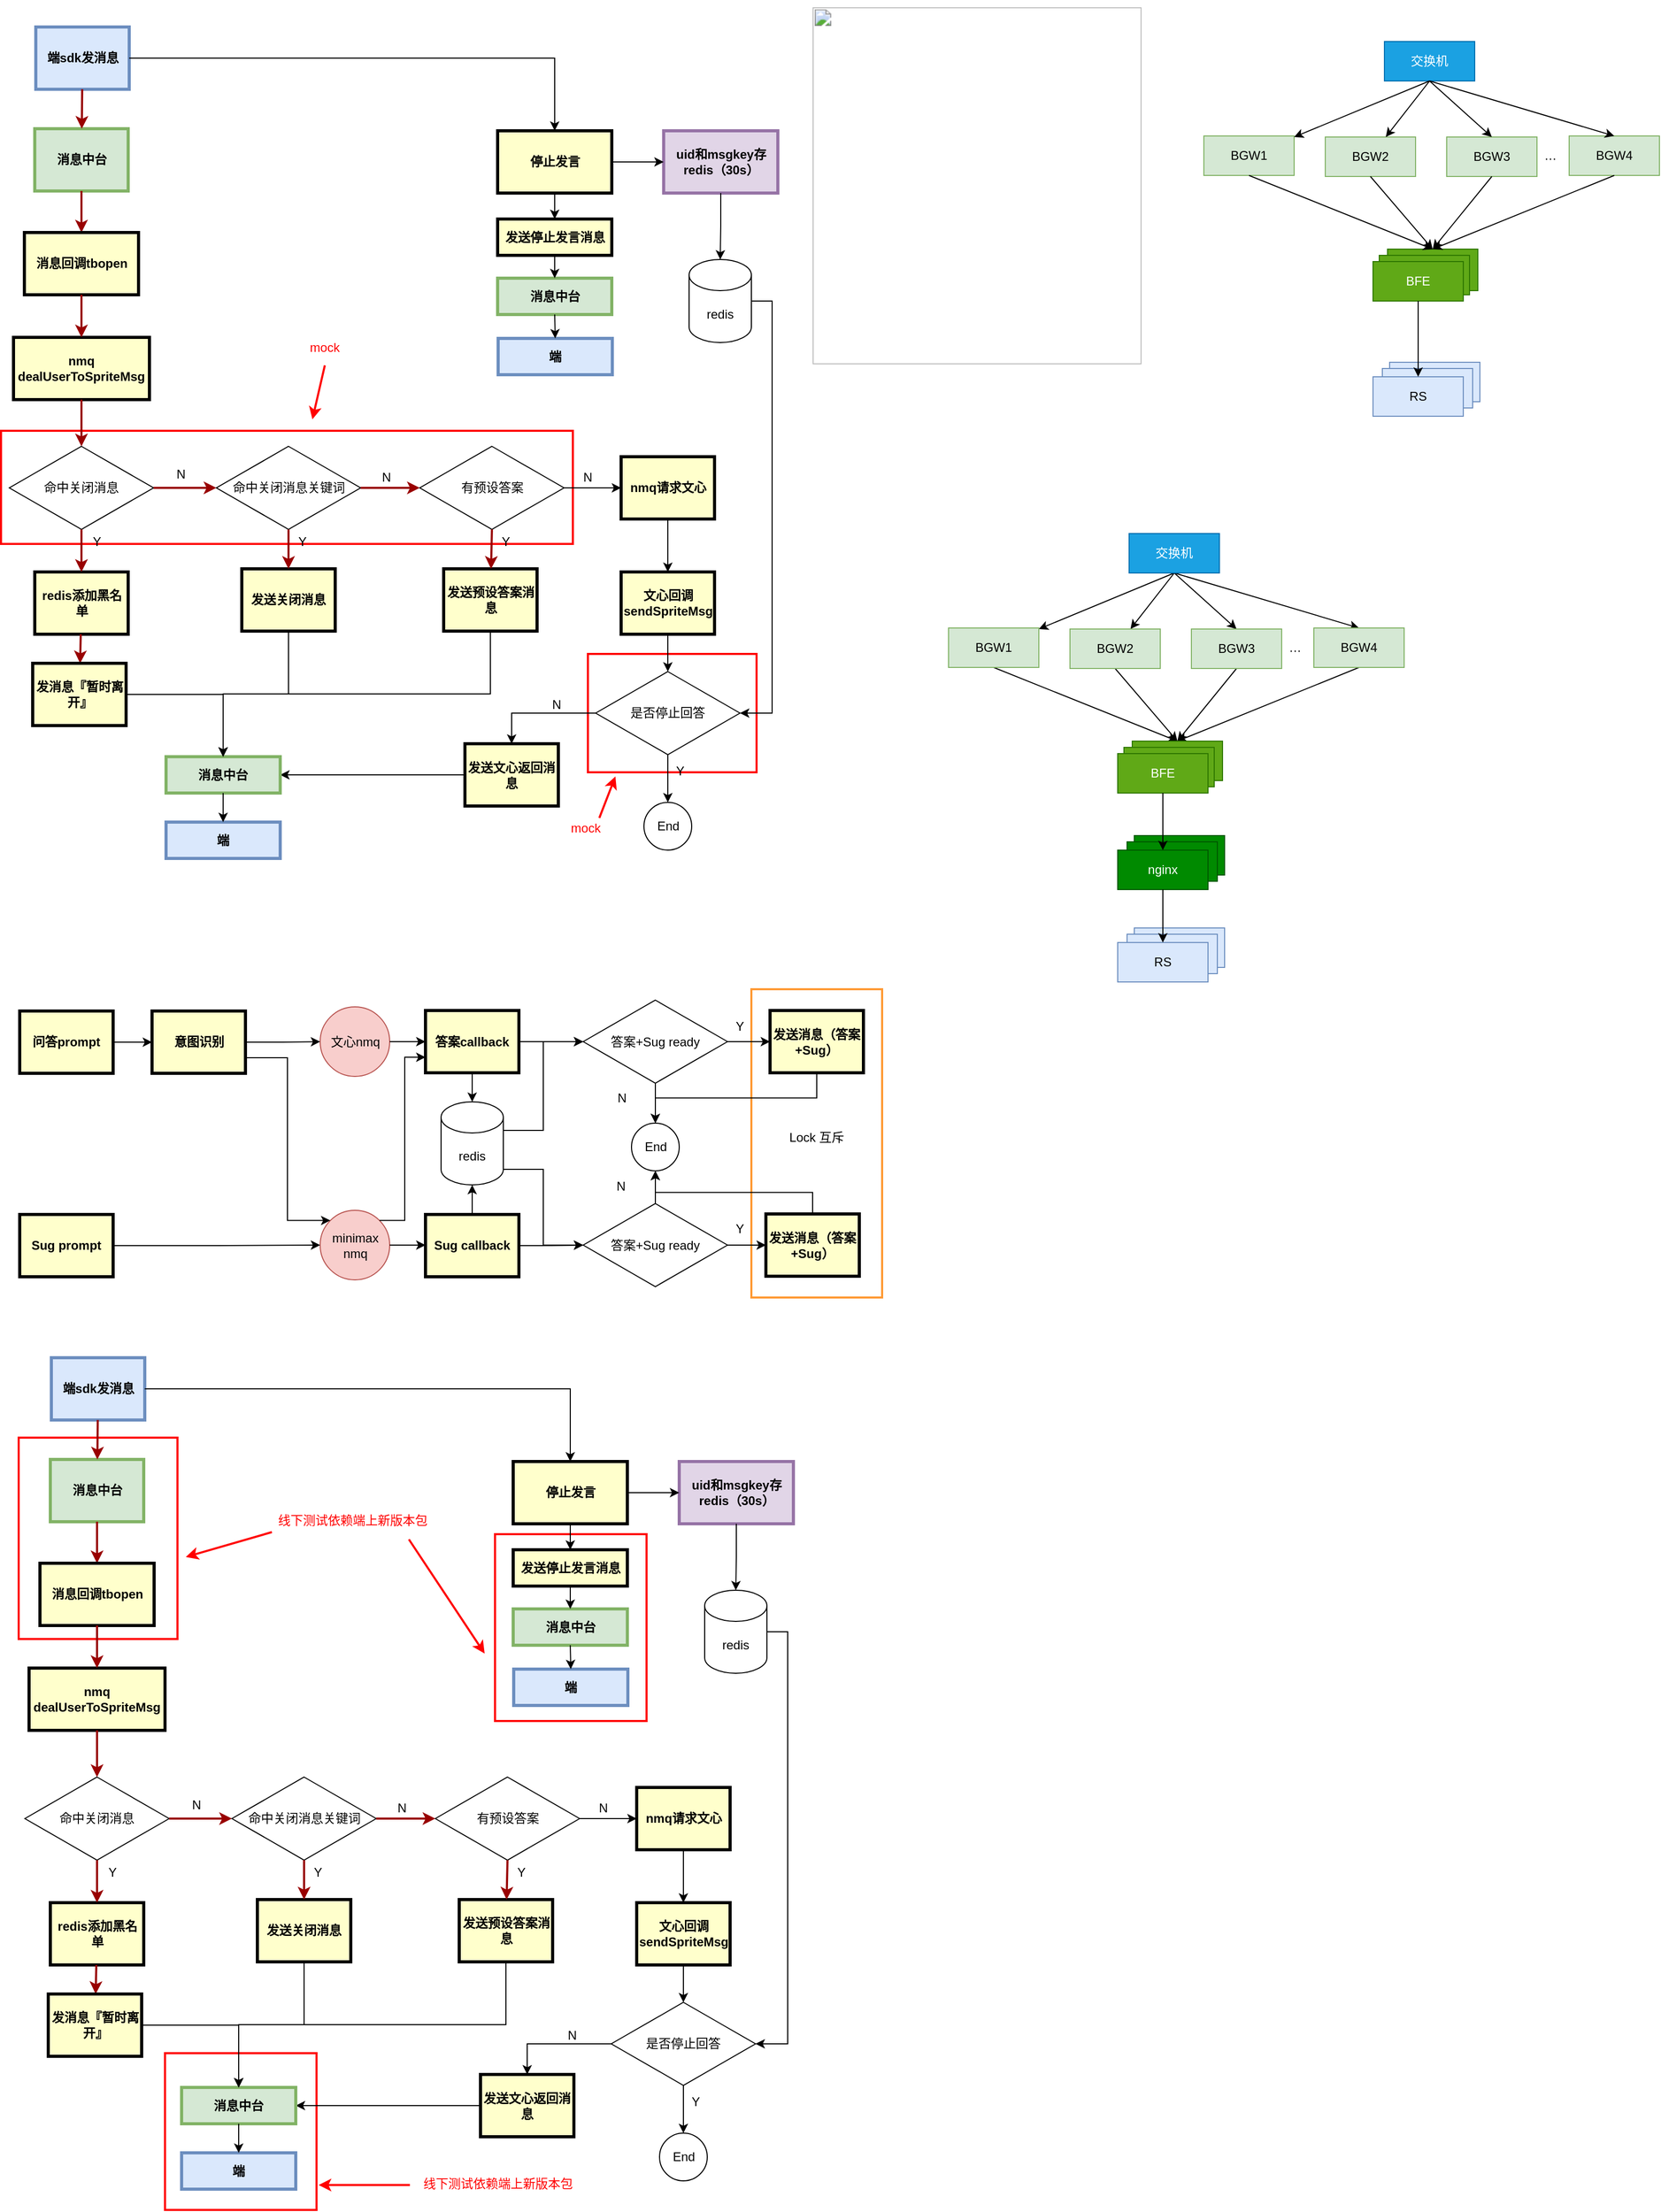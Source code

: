 <mxfile version="22.1.7" type="github">
  <diagram name="Page-1" id="c7558073-3199-34d8-9f00-42111426c3f3">
    <mxGraphModel dx="954" dy="572" grid="0" gridSize="10" guides="1" tooltips="1" connect="1" arrows="1" fold="1" page="1" pageScale="1" pageWidth="826" pageHeight="1169" background="none" math="0" shadow="0">
      <root>
        <mxCell id="0" />
        <mxCell id="1" parent="0" />
        <mxCell id="NrHyhNAeNVvxgQB99qCo-404" value="" style="rounded=0;whiteSpace=wrap;html=1;strokeColor=#FF0000;strokeWidth=2;" vertex="1" parent="1">
          <mxGeometry x="166" y="2028" width="146" height="151" as="geometry" />
        </mxCell>
        <mxCell id="NrHyhNAeNVvxgQB99qCo-200" value="&lt;div&gt;&lt;img src=&quot;https://rte.weiyun.baidu.com/wiki/attach/image/api/imageDownloadAddress?attachId=b3af547da88041c3bb205ecfa54c4aca&amp;amp;docGuid=dGS7cRzLf0J56o&quot; height=&quot;344&quot; width=&quot;317&quot; data-caption=&quot;线上BFE代理&quot; data-image-height=&quot;344&quot; data-image-width=&quot;317&quot; data-x=&quot;0&quot; data-y=&quot;0&quot; data-width=&quot;317&quot; data-height=&quot;344&quot; data-indent=&quot;2&quot; data-mime-type=&quot;image/png&quot;&gt;&lt;/div&gt;&lt;span data-morpho-doc-data=&quot;{&amp;quot;token&amp;quot;:&amp;quot;eyJhbGciOiJkaXIiLCJlbmMiOiJBMjU2R0NNIiwiYXBwSWQiOjEsInVpZCI6ImdlTGlMZHN5RGwiLCJkb2NJZCI6ImRHUzdjUnpMZjBKNTZvIn0..szkwYM8jar9j_FQu.sjTBWo61OrBe-VoQlpThj_HotYH-lvMdjTiS-XT4AMzUFIBTSYL3M2rGAdtrwsNaxw0dzS4T42L69lj_GqnoUHtAV8vEh4SuYdo15R1QqxxQSQfppmfcGrzFKnz-y1kXvEMiysEKeYVwuaFcO3pR-6qwYxU30SUhvkra1WK7ok1wVp-oEH1vfaImid2hRmN0UfUXWlnyW7L3I8kEufhiNh1UcA.efQHzibwA6g8ZKjyPzrj3Q&amp;quot;}&quot; class=&quot;mp-morpho-clipboard-doc-data&quot;&gt;&lt;/span&gt;" style="text;whiteSpace=wrap;html=1;" vertex="1" parent="1">
          <mxGeometry x="788" y="50" width="345" height="369" as="geometry" />
        </mxCell>
        <mxCell id="NrHyhNAeNVvxgQB99qCo-226" style="rounded=0;orthogonalLoop=1;jettySize=auto;html=1;exitX=0.5;exitY=1;exitDx=0;exitDy=0;" edge="1" parent="1" source="NrHyhNAeNVvxgQB99qCo-230" target="NrHyhNAeNVvxgQB99qCo-232">
          <mxGeometry relative="1" as="geometry" />
        </mxCell>
        <mxCell id="NrHyhNAeNVvxgQB99qCo-227" style="rounded=0;orthogonalLoop=1;jettySize=auto;html=1;exitX=0.5;exitY=1;exitDx=0;exitDy=0;" edge="1" parent="1" source="NrHyhNAeNVvxgQB99qCo-230" target="NrHyhNAeNVvxgQB99qCo-234">
          <mxGeometry relative="1" as="geometry" />
        </mxCell>
        <mxCell id="NrHyhNAeNVvxgQB99qCo-228" style="rounded=0;orthogonalLoop=1;jettySize=auto;html=1;exitX=0.5;exitY=1;exitDx=0;exitDy=0;entryX=0.5;entryY=0;entryDx=0;entryDy=0;" edge="1" parent="1" source="NrHyhNAeNVvxgQB99qCo-230" target="NrHyhNAeNVvxgQB99qCo-236">
          <mxGeometry relative="1" as="geometry" />
        </mxCell>
        <mxCell id="NrHyhNAeNVvxgQB99qCo-229" style="rounded=0;orthogonalLoop=1;jettySize=auto;html=1;exitX=0.5;exitY=1;exitDx=0;exitDy=0;entryX=0.5;entryY=0;entryDx=0;entryDy=0;" edge="1" parent="1" source="NrHyhNAeNVvxgQB99qCo-230" target="NrHyhNAeNVvxgQB99qCo-238">
          <mxGeometry relative="1" as="geometry" />
        </mxCell>
        <mxCell id="NrHyhNAeNVvxgQB99qCo-230" value="交换机" style="rounded=0;whiteSpace=wrap;html=1;fillColor=#1ba1e2;strokeColor=#006EAF;fontColor=#ffffff;" vertex="1" parent="1">
          <mxGeometry x="1095" y="564" width="87" height="38" as="geometry" />
        </mxCell>
        <mxCell id="NrHyhNAeNVvxgQB99qCo-231" style="rounded=0;orthogonalLoop=1;jettySize=auto;html=1;exitX=0.5;exitY=1;exitDx=0;exitDy=0;entryX=0.5;entryY=0;entryDx=0;entryDy=0;" edge="1" parent="1" source="NrHyhNAeNVvxgQB99qCo-232" target="NrHyhNAeNVvxgQB99qCo-245">
          <mxGeometry relative="1" as="geometry" />
        </mxCell>
        <mxCell id="NrHyhNAeNVvxgQB99qCo-232" value="BGW1" style="rounded=0;whiteSpace=wrap;html=1;fillColor=#d5e8d4;strokeColor=#82b366;" vertex="1" parent="1">
          <mxGeometry x="921" y="655" width="87" height="38" as="geometry" />
        </mxCell>
        <mxCell id="NrHyhNAeNVvxgQB99qCo-233" style="rounded=0;orthogonalLoop=1;jettySize=auto;html=1;exitX=0.5;exitY=1;exitDx=0;exitDy=0;entryX=0.5;entryY=0;entryDx=0;entryDy=0;" edge="1" parent="1" source="NrHyhNAeNVvxgQB99qCo-234" target="NrHyhNAeNVvxgQB99qCo-245">
          <mxGeometry relative="1" as="geometry" />
        </mxCell>
        <mxCell id="NrHyhNAeNVvxgQB99qCo-234" value="BGW2" style="rounded=0;whiteSpace=wrap;html=1;fillColor=#d5e8d4;strokeColor=#82b366;" vertex="1" parent="1">
          <mxGeometry x="1038" y="656" width="87" height="38" as="geometry" />
        </mxCell>
        <mxCell id="NrHyhNAeNVvxgQB99qCo-235" style="rounded=0;orthogonalLoop=1;jettySize=auto;html=1;exitX=0.5;exitY=1;exitDx=0;exitDy=0;entryX=0.5;entryY=0;entryDx=0;entryDy=0;" edge="1" parent="1" source="NrHyhNAeNVvxgQB99qCo-236" target="NrHyhNAeNVvxgQB99qCo-245">
          <mxGeometry relative="1" as="geometry" />
        </mxCell>
        <mxCell id="NrHyhNAeNVvxgQB99qCo-236" value="BGW3" style="rounded=0;whiteSpace=wrap;html=1;fillColor=#d5e8d4;strokeColor=#82b366;" vertex="1" parent="1">
          <mxGeometry x="1155" y="656" width="87" height="38" as="geometry" />
        </mxCell>
        <mxCell id="NrHyhNAeNVvxgQB99qCo-237" style="rounded=0;orthogonalLoop=1;jettySize=auto;html=1;exitX=0.5;exitY=1;exitDx=0;exitDy=0;entryX=0.5;entryY=0;entryDx=0;entryDy=0;" edge="1" parent="1" source="NrHyhNAeNVvxgQB99qCo-238" target="NrHyhNAeNVvxgQB99qCo-245">
          <mxGeometry relative="1" as="geometry" />
        </mxCell>
        <mxCell id="NrHyhNAeNVvxgQB99qCo-238" value="BGW4" style="rounded=0;whiteSpace=wrap;html=1;fillColor=#d5e8d4;strokeColor=#82b366;" vertex="1" parent="1">
          <mxGeometry x="1273" y="655" width="87" height="38" as="geometry" />
        </mxCell>
        <mxCell id="NrHyhNAeNVvxgQB99qCo-239" value="…" style="text;spacingTop=-5;align=center" vertex="1" parent="1">
          <mxGeometry x="1240" y="665" width="30" height="20" as="geometry" />
        </mxCell>
        <mxCell id="NrHyhNAeNVvxgQB99qCo-240" value="" style="group" vertex="1" connectable="0" parent="1">
          <mxGeometry x="1084" y="944" width="103" height="52" as="geometry" />
        </mxCell>
        <mxCell id="NrHyhNAeNVvxgQB99qCo-241" value="RS" style="rounded=0;whiteSpace=wrap;html=1;fillColor=#dae8fc;strokeColor=#6c8ebf;" vertex="1" parent="NrHyhNAeNVvxgQB99qCo-240">
          <mxGeometry x="16" width="87" height="38" as="geometry" />
        </mxCell>
        <mxCell id="NrHyhNAeNVvxgQB99qCo-242" value="RS" style="rounded=0;whiteSpace=wrap;html=1;fillColor=#dae8fc;strokeColor=#6c8ebf;" vertex="1" parent="NrHyhNAeNVvxgQB99qCo-240">
          <mxGeometry x="9" y="6" width="87" height="38" as="geometry" />
        </mxCell>
        <mxCell id="NrHyhNAeNVvxgQB99qCo-243" value="RS" style="rounded=0;whiteSpace=wrap;html=1;fillColor=#dae8fc;strokeColor=#6c8ebf;" vertex="1" parent="NrHyhNAeNVvxgQB99qCo-240">
          <mxGeometry y="14" width="87" height="38" as="geometry" />
        </mxCell>
        <mxCell id="NrHyhNAeNVvxgQB99qCo-244" value="" style="group" vertex="1" connectable="0" parent="1">
          <mxGeometry x="1084" y="764" width="101" height="50" as="geometry" />
        </mxCell>
        <mxCell id="NrHyhNAeNVvxgQB99qCo-245" value="BFE" style="rounded=0;whiteSpace=wrap;html=1;fillColor=#60a917;strokeColor=#2D7600;fontColor=#ffffff;" vertex="1" parent="NrHyhNAeNVvxgQB99qCo-244">
          <mxGeometry x="14" width="87" height="38" as="geometry" />
        </mxCell>
        <mxCell id="NrHyhNAeNVvxgQB99qCo-246" value="BFE" style="rounded=0;whiteSpace=wrap;html=1;fillColor=#60a917;strokeColor=#2D7600;fontColor=#ffffff;" vertex="1" parent="NrHyhNAeNVvxgQB99qCo-244">
          <mxGeometry x="6" y="6" width="87" height="38" as="geometry" />
        </mxCell>
        <mxCell id="NrHyhNAeNVvxgQB99qCo-247" value="BFE" style="rounded=0;whiteSpace=wrap;html=1;fillColor=#60a917;strokeColor=#2D7600;fontColor=#ffffff;" vertex="1" parent="NrHyhNAeNVvxgQB99qCo-244">
          <mxGeometry y="12" width="87" height="38" as="geometry" />
        </mxCell>
        <mxCell id="NrHyhNAeNVvxgQB99qCo-249" value="" style="group" vertex="1" connectable="0" parent="1">
          <mxGeometry x="1167" y="90" width="439" height="361" as="geometry" />
        </mxCell>
        <mxCell id="NrHyhNAeNVvxgQB99qCo-201" value="交换机" style="rounded=0;whiteSpace=wrap;html=1;fillColor=#1ba1e2;strokeColor=#006EAF;fontColor=#ffffff;" vertex="1" parent="NrHyhNAeNVvxgQB99qCo-249">
          <mxGeometry x="174" width="87" height="38" as="geometry" />
        </mxCell>
        <mxCell id="NrHyhNAeNVvxgQB99qCo-202" value="BGW1" style="rounded=0;whiteSpace=wrap;html=1;fillColor=#d5e8d4;strokeColor=#82b366;" vertex="1" parent="NrHyhNAeNVvxgQB99qCo-249">
          <mxGeometry y="91" width="87" height="38" as="geometry" />
        </mxCell>
        <mxCell id="NrHyhNAeNVvxgQB99qCo-210" style="rounded=0;orthogonalLoop=1;jettySize=auto;html=1;exitX=0.5;exitY=1;exitDx=0;exitDy=0;" edge="1" parent="NrHyhNAeNVvxgQB99qCo-249" source="NrHyhNAeNVvxgQB99qCo-201" target="NrHyhNAeNVvxgQB99qCo-202">
          <mxGeometry relative="1" as="geometry" />
        </mxCell>
        <mxCell id="NrHyhNAeNVvxgQB99qCo-203" value="BGW2" style="rounded=0;whiteSpace=wrap;html=1;fillColor=#d5e8d4;strokeColor=#82b366;" vertex="1" parent="NrHyhNAeNVvxgQB99qCo-249">
          <mxGeometry x="117" y="92" width="87" height="38" as="geometry" />
        </mxCell>
        <mxCell id="NrHyhNAeNVvxgQB99qCo-211" style="rounded=0;orthogonalLoop=1;jettySize=auto;html=1;exitX=0.5;exitY=1;exitDx=0;exitDy=0;" edge="1" parent="NrHyhNAeNVvxgQB99qCo-249" source="NrHyhNAeNVvxgQB99qCo-201" target="NrHyhNAeNVvxgQB99qCo-203">
          <mxGeometry relative="1" as="geometry" />
        </mxCell>
        <mxCell id="NrHyhNAeNVvxgQB99qCo-204" value="BGW3" style="rounded=0;whiteSpace=wrap;html=1;fillColor=#d5e8d4;strokeColor=#82b366;" vertex="1" parent="NrHyhNAeNVvxgQB99qCo-249">
          <mxGeometry x="234" y="92" width="87" height="38" as="geometry" />
        </mxCell>
        <mxCell id="NrHyhNAeNVvxgQB99qCo-212" style="rounded=0;orthogonalLoop=1;jettySize=auto;html=1;exitX=0.5;exitY=1;exitDx=0;exitDy=0;entryX=0.5;entryY=0;entryDx=0;entryDy=0;" edge="1" parent="NrHyhNAeNVvxgQB99qCo-249" source="NrHyhNAeNVvxgQB99qCo-201" target="NrHyhNAeNVvxgQB99qCo-204">
          <mxGeometry relative="1" as="geometry" />
        </mxCell>
        <mxCell id="NrHyhNAeNVvxgQB99qCo-205" value="BGW4" style="rounded=0;whiteSpace=wrap;html=1;fillColor=#d5e8d4;strokeColor=#82b366;" vertex="1" parent="NrHyhNAeNVvxgQB99qCo-249">
          <mxGeometry x="352" y="91" width="87" height="38" as="geometry" />
        </mxCell>
        <mxCell id="NrHyhNAeNVvxgQB99qCo-213" style="rounded=0;orthogonalLoop=1;jettySize=auto;html=1;exitX=0.5;exitY=1;exitDx=0;exitDy=0;entryX=0.5;entryY=0;entryDx=0;entryDy=0;" edge="1" parent="NrHyhNAeNVvxgQB99qCo-249" source="NrHyhNAeNVvxgQB99qCo-201" target="NrHyhNAeNVvxgQB99qCo-205">
          <mxGeometry relative="1" as="geometry" />
        </mxCell>
        <mxCell id="NrHyhNAeNVvxgQB99qCo-206" value="…" style="text;spacingTop=-5;align=center" vertex="1" parent="NrHyhNAeNVvxgQB99qCo-249">
          <mxGeometry x="319" y="101" width="30" height="20" as="geometry" />
        </mxCell>
        <mxCell id="NrHyhNAeNVvxgQB99qCo-221" value="" style="group" vertex="1" connectable="0" parent="NrHyhNAeNVvxgQB99qCo-249">
          <mxGeometry x="163" y="309" width="103" height="52" as="geometry" />
        </mxCell>
        <mxCell id="NrHyhNAeNVvxgQB99qCo-209" value="RS" style="rounded=0;whiteSpace=wrap;html=1;fillColor=#dae8fc;strokeColor=#6c8ebf;" vertex="1" parent="NrHyhNAeNVvxgQB99qCo-221">
          <mxGeometry x="16" width="87" height="38" as="geometry" />
        </mxCell>
        <mxCell id="NrHyhNAeNVvxgQB99qCo-218" value="RS" style="rounded=0;whiteSpace=wrap;html=1;fillColor=#dae8fc;strokeColor=#6c8ebf;" vertex="1" parent="NrHyhNAeNVvxgQB99qCo-221">
          <mxGeometry x="9" y="6" width="87" height="38" as="geometry" />
        </mxCell>
        <mxCell id="NrHyhNAeNVvxgQB99qCo-219" value="RS" style="rounded=0;whiteSpace=wrap;html=1;fillColor=#dae8fc;strokeColor=#6c8ebf;" vertex="1" parent="NrHyhNAeNVvxgQB99qCo-221">
          <mxGeometry y="14" width="87" height="38" as="geometry" />
        </mxCell>
        <mxCell id="NrHyhNAeNVvxgQB99qCo-224" value="" style="group" vertex="1" connectable="0" parent="NrHyhNAeNVvxgQB99qCo-249">
          <mxGeometry x="163" y="200" width="101" height="50" as="geometry" />
        </mxCell>
        <mxCell id="NrHyhNAeNVvxgQB99qCo-208" value="BFE" style="rounded=0;whiteSpace=wrap;html=1;fillColor=#60a917;strokeColor=#2D7600;fontColor=#ffffff;" vertex="1" parent="NrHyhNAeNVvxgQB99qCo-224">
          <mxGeometry x="14" width="87" height="40" as="geometry" />
        </mxCell>
        <mxCell id="NrHyhNAeNVvxgQB99qCo-222" value="BFE" style="rounded=0;whiteSpace=wrap;html=1;fillColor=#60a917;strokeColor=#2D7600;fontColor=#ffffff;" vertex="1" parent="NrHyhNAeNVvxgQB99qCo-224">
          <mxGeometry x="6" y="6" width="87" height="38" as="geometry" />
        </mxCell>
        <mxCell id="NrHyhNAeNVvxgQB99qCo-223" value="BFE" style="rounded=0;whiteSpace=wrap;html=1;fillColor=#60a917;strokeColor=#2D7600;fontColor=#ffffff;" vertex="1" parent="NrHyhNAeNVvxgQB99qCo-224">
          <mxGeometry y="12" width="87" height="38" as="geometry" />
        </mxCell>
        <mxCell id="NrHyhNAeNVvxgQB99qCo-214" style="rounded=0;orthogonalLoop=1;jettySize=auto;html=1;exitX=0.5;exitY=1;exitDx=0;exitDy=0;entryX=0.5;entryY=0;entryDx=0;entryDy=0;" edge="1" parent="NrHyhNAeNVvxgQB99qCo-249" source="NrHyhNAeNVvxgQB99qCo-202" target="NrHyhNAeNVvxgQB99qCo-208">
          <mxGeometry relative="1" as="geometry" />
        </mxCell>
        <mxCell id="NrHyhNAeNVvxgQB99qCo-215" style="rounded=0;orthogonalLoop=1;jettySize=auto;html=1;exitX=0.5;exitY=1;exitDx=0;exitDy=0;entryX=0.5;entryY=0;entryDx=0;entryDy=0;" edge="1" parent="NrHyhNAeNVvxgQB99qCo-249" source="NrHyhNAeNVvxgQB99qCo-203" target="NrHyhNAeNVvxgQB99qCo-208">
          <mxGeometry relative="1" as="geometry" />
        </mxCell>
        <mxCell id="NrHyhNAeNVvxgQB99qCo-216" style="rounded=0;orthogonalLoop=1;jettySize=auto;html=1;exitX=0.5;exitY=1;exitDx=0;exitDy=0;entryX=0.5;entryY=0;entryDx=0;entryDy=0;" edge="1" parent="NrHyhNAeNVvxgQB99qCo-249" source="NrHyhNAeNVvxgQB99qCo-204" target="NrHyhNAeNVvxgQB99qCo-208">
          <mxGeometry relative="1" as="geometry" />
        </mxCell>
        <mxCell id="NrHyhNAeNVvxgQB99qCo-217" style="rounded=0;orthogonalLoop=1;jettySize=auto;html=1;exitX=0.5;exitY=1;exitDx=0;exitDy=0;entryX=0.5;entryY=0;entryDx=0;entryDy=0;" edge="1" parent="NrHyhNAeNVvxgQB99qCo-249" source="NrHyhNAeNVvxgQB99qCo-205" target="NrHyhNAeNVvxgQB99qCo-208">
          <mxGeometry relative="1" as="geometry" />
        </mxCell>
        <mxCell id="NrHyhNAeNVvxgQB99qCo-225" style="rounded=0;orthogonalLoop=1;jettySize=auto;html=1;exitX=0.5;exitY=1;exitDx=0;exitDy=0;entryX=0.5;entryY=0;entryDx=0;entryDy=0;" edge="1" parent="NrHyhNAeNVvxgQB99qCo-249" source="NrHyhNAeNVvxgQB99qCo-223" target="NrHyhNAeNVvxgQB99qCo-219">
          <mxGeometry relative="1" as="geometry" />
        </mxCell>
        <mxCell id="NrHyhNAeNVvxgQB99qCo-251" value="" style="group" vertex="1" connectable="0" parent="1">
          <mxGeometry x="26" y="1003" width="831" height="297" as="geometry" />
        </mxCell>
        <mxCell id="NrHyhNAeNVvxgQB99qCo-186" value="" style="rounded=0;whiteSpace=wrap;html=1;strokeWidth=2;strokeColor=#FF9933;" vertex="1" parent="NrHyhNAeNVvxgQB99qCo-251">
          <mxGeometry x="705" width="126" height="297" as="geometry" />
        </mxCell>
        <mxCell id="NrHyhNAeNVvxgQB99qCo-156" value="问答prompt" style="whiteSpace=wrap;align=center;verticalAlign=middle;fontStyle=1;strokeWidth=3;fillColor=#FFFFCC;direction=east;" vertex="1" parent="NrHyhNAeNVvxgQB99qCo-251">
          <mxGeometry y="21" width="90" height="60" as="geometry" />
        </mxCell>
        <mxCell id="NrHyhNAeNVvxgQB99qCo-157" value="Sug prompt" style="whiteSpace=wrap;align=center;verticalAlign=middle;fontStyle=1;strokeWidth=3;fillColor=#FFFFCC;direction=east;" vertex="1" parent="NrHyhNAeNVvxgQB99qCo-251">
          <mxGeometry y="217" width="90" height="60" as="geometry" />
        </mxCell>
        <mxCell id="NrHyhNAeNVvxgQB99qCo-158" value="minimax nmq" style="ellipse;whiteSpace=wrap;html=1;aspect=fixed;fillColor=#f8cecc;strokeColor=#b85450;" vertex="1" parent="NrHyhNAeNVvxgQB99qCo-251">
          <mxGeometry x="289.5" y="213" width="67" height="67" as="geometry" />
        </mxCell>
        <mxCell id="NrHyhNAeNVvxgQB99qCo-164" style="edgeStyle=orthogonalEdgeStyle;rounded=0;orthogonalLoop=1;jettySize=auto;html=1;exitX=1;exitY=0.5;exitDx=0;exitDy=0;entryX=0;entryY=0.5;entryDx=0;entryDy=0;" edge="1" parent="NrHyhNAeNVvxgQB99qCo-251" source="NrHyhNAeNVvxgQB99qCo-157" target="NrHyhNAeNVvxgQB99qCo-158">
          <mxGeometry relative="1" as="geometry" />
        </mxCell>
        <mxCell id="NrHyhNAeNVvxgQB99qCo-159" value="文心nmq" style="ellipse;whiteSpace=wrap;html=1;aspect=fixed;fillColor=#f8cecc;strokeColor=#b85450;" vertex="1" parent="NrHyhNAeNVvxgQB99qCo-251">
          <mxGeometry x="289.5" y="17" width="67" height="67" as="geometry" />
        </mxCell>
        <mxCell id="NrHyhNAeNVvxgQB99qCo-162" style="edgeStyle=orthogonalEdgeStyle;rounded=0;orthogonalLoop=1;jettySize=auto;html=1;exitX=1;exitY=0.5;exitDx=0;exitDy=0;entryX=0;entryY=0.5;entryDx=0;entryDy=0;" edge="1" parent="NrHyhNAeNVvxgQB99qCo-251" source="NrHyhNAeNVvxgQB99qCo-160" target="NrHyhNAeNVvxgQB99qCo-159">
          <mxGeometry relative="1" as="geometry" />
        </mxCell>
        <mxCell id="NrHyhNAeNVvxgQB99qCo-163" style="edgeStyle=orthogonalEdgeStyle;rounded=0;orthogonalLoop=1;jettySize=auto;html=1;exitX=1;exitY=0.75;exitDx=0;exitDy=0;entryX=0;entryY=0;entryDx=0;entryDy=0;" edge="1" parent="NrHyhNAeNVvxgQB99qCo-251" source="NrHyhNAeNVvxgQB99qCo-160" target="NrHyhNAeNVvxgQB99qCo-158">
          <mxGeometry relative="1" as="geometry">
            <Array as="points">
              <mxPoint x="258" y="66" />
              <mxPoint x="258" y="223" />
            </Array>
          </mxGeometry>
        </mxCell>
        <mxCell id="NrHyhNAeNVvxgQB99qCo-160" value="意图识别" style="whiteSpace=wrap;align=center;verticalAlign=middle;fontStyle=1;strokeWidth=3;fillColor=#FFFFCC;direction=east;" vertex="1" parent="NrHyhNAeNVvxgQB99qCo-251">
          <mxGeometry x="127.5" y="21" width="90" height="60" as="geometry" />
        </mxCell>
        <mxCell id="NrHyhNAeNVvxgQB99qCo-161" style="edgeStyle=orthogonalEdgeStyle;rounded=0;orthogonalLoop=1;jettySize=auto;html=1;exitX=1;exitY=0.5;exitDx=0;exitDy=0;" edge="1" parent="NrHyhNAeNVvxgQB99qCo-251" source="NrHyhNAeNVvxgQB99qCo-156" target="NrHyhNAeNVvxgQB99qCo-160">
          <mxGeometry relative="1" as="geometry" />
        </mxCell>
        <mxCell id="NrHyhNAeNVvxgQB99qCo-165" value="答案callback" style="whiteSpace=wrap;align=center;verticalAlign=middle;fontStyle=1;strokeWidth=3;fillColor=#FFFFCC;direction=east;" vertex="1" parent="NrHyhNAeNVvxgQB99qCo-251">
          <mxGeometry x="391" y="20.5" width="90" height="60" as="geometry" />
        </mxCell>
        <mxCell id="NrHyhNAeNVvxgQB99qCo-188" style="edgeStyle=orthogonalEdgeStyle;rounded=0;orthogonalLoop=1;jettySize=auto;html=1;exitX=1;exitY=0;exitDx=0;exitDy=0;entryX=0;entryY=0.75;entryDx=0;entryDy=0;" edge="1" parent="NrHyhNAeNVvxgQB99qCo-251" source="NrHyhNAeNVvxgQB99qCo-158" target="NrHyhNAeNVvxgQB99qCo-165">
          <mxGeometry relative="1" as="geometry">
            <Array as="points">
              <mxPoint x="371" y="223" />
              <mxPoint x="371" y="66" />
            </Array>
          </mxGeometry>
        </mxCell>
        <mxCell id="NrHyhNAeNVvxgQB99qCo-167" style="edgeStyle=orthogonalEdgeStyle;rounded=0;orthogonalLoop=1;jettySize=auto;html=1;exitX=1;exitY=0.5;exitDx=0;exitDy=0;entryX=0;entryY=0.5;entryDx=0;entryDy=0;" edge="1" parent="NrHyhNAeNVvxgQB99qCo-251" source="NrHyhNAeNVvxgQB99qCo-159" target="NrHyhNAeNVvxgQB99qCo-165">
          <mxGeometry relative="1" as="geometry" />
        </mxCell>
        <mxCell id="NrHyhNAeNVvxgQB99qCo-166" value="Sug callback" style="whiteSpace=wrap;align=center;verticalAlign=middle;fontStyle=1;strokeWidth=3;fillColor=#FFFFCC;direction=east;" vertex="1" parent="NrHyhNAeNVvxgQB99qCo-251">
          <mxGeometry x="391" y="217" width="90" height="60" as="geometry" />
        </mxCell>
        <mxCell id="NrHyhNAeNVvxgQB99qCo-168" style="edgeStyle=orthogonalEdgeStyle;rounded=0;orthogonalLoop=1;jettySize=auto;html=1;exitX=1;exitY=0.5;exitDx=0;exitDy=0;entryX=0;entryY=0.5;entryDx=0;entryDy=0;" edge="1" parent="NrHyhNAeNVvxgQB99qCo-251" source="NrHyhNAeNVvxgQB99qCo-158" target="NrHyhNAeNVvxgQB99qCo-166">
          <mxGeometry relative="1" as="geometry" />
        </mxCell>
        <mxCell id="NrHyhNAeNVvxgQB99qCo-169" value="redis" style="shape=cylinder3;whiteSpace=wrap;html=1;boundedLbl=1;backgroundOutline=1;size=15;" vertex="1" parent="NrHyhNAeNVvxgQB99qCo-251">
          <mxGeometry x="406" y="108.5" width="60" height="80" as="geometry" />
        </mxCell>
        <mxCell id="NrHyhNAeNVvxgQB99qCo-172" style="edgeStyle=orthogonalEdgeStyle;rounded=0;orthogonalLoop=1;jettySize=auto;html=1;exitX=0.5;exitY=1;exitDx=0;exitDy=0;" edge="1" parent="NrHyhNAeNVvxgQB99qCo-251" source="NrHyhNAeNVvxgQB99qCo-165" target="NrHyhNAeNVvxgQB99qCo-169">
          <mxGeometry relative="1" as="geometry" />
        </mxCell>
        <mxCell id="NrHyhNAeNVvxgQB99qCo-173" style="edgeStyle=orthogonalEdgeStyle;rounded=0;orthogonalLoop=1;jettySize=auto;html=1;exitX=0.5;exitY=0;exitDx=0;exitDy=0;entryX=0.5;entryY=1;entryDx=0;entryDy=0;entryPerimeter=0;" edge="1" parent="NrHyhNAeNVvxgQB99qCo-251" source="NrHyhNAeNVvxgQB99qCo-166" target="NrHyhNAeNVvxgQB99qCo-169">
          <mxGeometry relative="1" as="geometry" />
        </mxCell>
        <mxCell id="NrHyhNAeNVvxgQB99qCo-174" value="发送消息（答案+Sug）" style="whiteSpace=wrap;align=center;verticalAlign=middle;fontStyle=1;strokeWidth=3;fillColor=#FFFFCC;direction=east;" vertex="1" parent="NrHyhNAeNVvxgQB99qCo-251">
          <mxGeometry x="723" y="20.5" width="90" height="60" as="geometry" />
        </mxCell>
        <mxCell id="NrHyhNAeNVvxgQB99qCo-177" style="edgeStyle=orthogonalEdgeStyle;rounded=0;orthogonalLoop=1;jettySize=auto;html=1;exitX=1;exitY=0.5;exitDx=0;exitDy=0;entryX=0;entryY=0.5;entryDx=0;entryDy=0;" edge="1" parent="NrHyhNAeNVvxgQB99qCo-251" source="NrHyhNAeNVvxgQB99qCo-176" target="NrHyhNAeNVvxgQB99qCo-174">
          <mxGeometry relative="1" as="geometry" />
        </mxCell>
        <mxCell id="NrHyhNAeNVvxgQB99qCo-176" value="答案+Sug ready" style="rhombus;whiteSpace=wrap;html=1;" vertex="1" parent="NrHyhNAeNVvxgQB99qCo-251">
          <mxGeometry x="543" y="10.5" width="139" height="80" as="geometry" />
        </mxCell>
        <mxCell id="NrHyhNAeNVvxgQB99qCo-178" style="edgeStyle=orthogonalEdgeStyle;rounded=0;orthogonalLoop=1;jettySize=auto;html=1;exitX=1;exitY=0.5;exitDx=0;exitDy=0;entryX=0;entryY=0.5;entryDx=0;entryDy=0;" edge="1" parent="NrHyhNAeNVvxgQB99qCo-251" source="NrHyhNAeNVvxgQB99qCo-165" target="NrHyhNAeNVvxgQB99qCo-176">
          <mxGeometry relative="1" as="geometry" />
        </mxCell>
        <mxCell id="NrHyhNAeNVvxgQB99qCo-175" style="edgeStyle=orthogonalEdgeStyle;rounded=0;orthogonalLoop=1;jettySize=auto;html=1;exitX=1;exitY=0;exitDx=0;exitDy=27.5;exitPerimeter=0;entryX=0;entryY=0.5;entryDx=0;entryDy=0;" edge="1" parent="NrHyhNAeNVvxgQB99qCo-251" source="NrHyhNAeNVvxgQB99qCo-169" target="NrHyhNAeNVvxgQB99qCo-176">
          <mxGeometry relative="1" as="geometry" />
        </mxCell>
        <mxCell id="NrHyhNAeNVvxgQB99qCo-180" value="答案+Sug ready" style="rhombus;whiteSpace=wrap;html=1;" vertex="1" parent="NrHyhNAeNVvxgQB99qCo-251">
          <mxGeometry x="543" y="206.5" width="139" height="80" as="geometry" />
        </mxCell>
        <mxCell id="NrHyhNAeNVvxgQB99qCo-179" style="edgeStyle=orthogonalEdgeStyle;rounded=0;orthogonalLoop=1;jettySize=auto;html=1;exitX=1;exitY=0.5;exitDx=0;exitDy=0;entryX=0;entryY=0.5;entryDx=0;entryDy=0;" edge="1" parent="NrHyhNAeNVvxgQB99qCo-251" source="NrHyhNAeNVvxgQB99qCo-166" target="NrHyhNAeNVvxgQB99qCo-180">
          <mxGeometry relative="1" as="geometry" />
        </mxCell>
        <mxCell id="NrHyhNAeNVvxgQB99qCo-181" style="edgeStyle=orthogonalEdgeStyle;rounded=0;orthogonalLoop=1;jettySize=auto;html=1;exitX=1;exitY=1;exitDx=0;exitDy=-15;exitPerimeter=0;entryX=0;entryY=0.5;entryDx=0;entryDy=0;" edge="1" parent="NrHyhNAeNVvxgQB99qCo-251" source="NrHyhNAeNVvxgQB99qCo-169" target="NrHyhNAeNVvxgQB99qCo-180">
          <mxGeometry relative="1" as="geometry" />
        </mxCell>
        <mxCell id="NrHyhNAeNVvxgQB99qCo-182" value="发送消息（答案+Sug）" style="whiteSpace=wrap;align=center;verticalAlign=middle;fontStyle=1;strokeWidth=3;fillColor=#FFFFCC;direction=east;" vertex="1" parent="NrHyhNAeNVvxgQB99qCo-251">
          <mxGeometry x="719" y="216.5" width="90" height="60" as="geometry" />
        </mxCell>
        <mxCell id="NrHyhNAeNVvxgQB99qCo-183" style="edgeStyle=orthogonalEdgeStyle;rounded=0;orthogonalLoop=1;jettySize=auto;html=1;exitX=1;exitY=0.5;exitDx=0;exitDy=0;entryX=0;entryY=0.5;entryDx=0;entryDy=0;" edge="1" parent="NrHyhNAeNVvxgQB99qCo-251" source="NrHyhNAeNVvxgQB99qCo-180" target="NrHyhNAeNVvxgQB99qCo-182">
          <mxGeometry relative="1" as="geometry" />
        </mxCell>
        <mxCell id="NrHyhNAeNVvxgQB99qCo-184" value="Y" style="text;spacingTop=-5;align=center" vertex="1" parent="NrHyhNAeNVvxgQB99qCo-251">
          <mxGeometry x="679" y="27" width="30" height="20" as="geometry" />
        </mxCell>
        <mxCell id="NrHyhNAeNVvxgQB99qCo-185" value="Y" style="text;spacingTop=-5;align=center" vertex="1" parent="NrHyhNAeNVvxgQB99qCo-251">
          <mxGeometry x="679" y="222" width="30" height="20" as="geometry" />
        </mxCell>
        <mxCell id="NrHyhNAeNVvxgQB99qCo-187" value="Lock 互斥" style="text;spacingTop=-5;align=center" vertex="1" parent="NrHyhNAeNVvxgQB99qCo-251">
          <mxGeometry x="753" y="134" width="30" height="20" as="geometry" />
        </mxCell>
        <mxCell id="NrHyhNAeNVvxgQB99qCo-190" value="End" style="ellipse;whiteSpace=wrap;html=1;aspect=fixed;" vertex="1" parent="NrHyhNAeNVvxgQB99qCo-251">
          <mxGeometry x="589.5" y="129" width="46" height="46" as="geometry" />
        </mxCell>
        <mxCell id="NrHyhNAeNVvxgQB99qCo-193" style="edgeStyle=orthogonalEdgeStyle;rounded=0;orthogonalLoop=1;jettySize=auto;html=1;exitX=0.5;exitY=1;exitDx=0;exitDy=0;entryX=0.5;entryY=0;entryDx=0;entryDy=0;" edge="1" parent="NrHyhNAeNVvxgQB99qCo-251" source="NrHyhNAeNVvxgQB99qCo-174" target="NrHyhNAeNVvxgQB99qCo-190">
          <mxGeometry relative="1" as="geometry" />
        </mxCell>
        <mxCell id="NrHyhNAeNVvxgQB99qCo-191" style="edgeStyle=orthogonalEdgeStyle;rounded=0;orthogonalLoop=1;jettySize=auto;html=1;exitX=0.5;exitY=1;exitDx=0;exitDy=0;entryX=0.5;entryY=0;entryDx=0;entryDy=0;" edge="1" parent="NrHyhNAeNVvxgQB99qCo-251" source="NrHyhNAeNVvxgQB99qCo-176" target="NrHyhNAeNVvxgQB99qCo-190">
          <mxGeometry relative="1" as="geometry" />
        </mxCell>
        <mxCell id="NrHyhNAeNVvxgQB99qCo-192" style="edgeStyle=orthogonalEdgeStyle;rounded=0;orthogonalLoop=1;jettySize=auto;html=1;exitX=0.5;exitY=0;exitDx=0;exitDy=0;entryX=0.5;entryY=1;entryDx=0;entryDy=0;" edge="1" parent="NrHyhNAeNVvxgQB99qCo-251" source="NrHyhNAeNVvxgQB99qCo-180" target="NrHyhNAeNVvxgQB99qCo-190">
          <mxGeometry relative="1" as="geometry" />
        </mxCell>
        <mxCell id="NrHyhNAeNVvxgQB99qCo-195" value="N" style="text;spacingTop=-5;align=center" vertex="1" parent="NrHyhNAeNVvxgQB99qCo-251">
          <mxGeometry x="565.5" y="96" width="30" height="20" as="geometry" />
        </mxCell>
        <mxCell id="NrHyhNAeNVvxgQB99qCo-196" value="N" style="text;spacingTop=-5;align=center" vertex="1" parent="NrHyhNAeNVvxgQB99qCo-251">
          <mxGeometry x="564.5" y="181" width="30" height="20" as="geometry" />
        </mxCell>
        <mxCell id="NrHyhNAeNVvxgQB99qCo-194" style="edgeStyle=orthogonalEdgeStyle;rounded=0;orthogonalLoop=1;jettySize=auto;html=1;exitX=0.5;exitY=0;exitDx=0;exitDy=0;entryX=0.5;entryY=1;entryDx=0;entryDy=0;" edge="1" parent="NrHyhNAeNVvxgQB99qCo-251" source="NrHyhNAeNVvxgQB99qCo-182" target="NrHyhNAeNVvxgQB99qCo-190">
          <mxGeometry relative="1" as="geometry" />
        </mxCell>
        <mxCell id="NrHyhNAeNVvxgQB99qCo-256" value="" style="group" vertex="1" connectable="0" parent="1">
          <mxGeometry x="1084" y="855" width="103" height="52" as="geometry" />
        </mxCell>
        <mxCell id="NrHyhNAeNVvxgQB99qCo-253" value="RS" style="rounded=0;whiteSpace=wrap;html=1;fillColor=#008a00;strokeColor=#005700;fontColor=#ffffff;" vertex="1" parent="NrHyhNAeNVvxgQB99qCo-256">
          <mxGeometry x="16" width="87" height="38" as="geometry" />
        </mxCell>
        <mxCell id="NrHyhNAeNVvxgQB99qCo-254" value="RS" style="rounded=0;whiteSpace=wrap;html=1;fillColor=#008a00;strokeColor=#005700;fontColor=#ffffff;" vertex="1" parent="NrHyhNAeNVvxgQB99qCo-256">
          <mxGeometry x="9" y="6" width="87" height="38" as="geometry" />
        </mxCell>
        <mxCell id="NrHyhNAeNVvxgQB99qCo-255" value="nginx" style="rounded=0;whiteSpace=wrap;html=1;fillColor=#008a00;strokeColor=#005700;fontColor=#ffffff;" vertex="1" parent="NrHyhNAeNVvxgQB99qCo-256">
          <mxGeometry y="14" width="87" height="38" as="geometry" />
        </mxCell>
        <mxCell id="NrHyhNAeNVvxgQB99qCo-257" style="rounded=0;orthogonalLoop=1;jettySize=auto;html=1;exitX=0.5;exitY=1;exitDx=0;exitDy=0;entryX=0.5;entryY=0;entryDx=0;entryDy=0;" edge="1" parent="1" source="NrHyhNAeNVvxgQB99qCo-255" target="NrHyhNAeNVvxgQB99qCo-243">
          <mxGeometry relative="1" as="geometry">
            <mxPoint x="1118" y="972" as="targetPoint" />
          </mxGeometry>
        </mxCell>
        <mxCell id="NrHyhNAeNVvxgQB99qCo-248" style="rounded=0;orthogonalLoop=1;jettySize=auto;html=1;exitX=0.5;exitY=1;exitDx=0;exitDy=0;entryX=0.5;entryY=0;entryDx=0;entryDy=0;" edge="1" parent="1" source="NrHyhNAeNVvxgQB99qCo-247" target="NrHyhNAeNVvxgQB99qCo-255">
          <mxGeometry relative="1" as="geometry">
            <mxPoint x="1138" y="869" as="targetPoint" />
          </mxGeometry>
        </mxCell>
        <mxCell id="NrHyhNAeNVvxgQB99qCo-336" value="" style="rounded=0;whiteSpace=wrap;html=1;strokeColor=#FF0000;strokeWidth=2;" vertex="1" parent="1">
          <mxGeometry x="484" y="1528" width="146" height="180" as="geometry" />
        </mxCell>
        <mxCell id="NrHyhNAeNVvxgQB99qCo-337" value="" style="rounded=0;whiteSpace=wrap;html=1;strokeColor=#FF0000;strokeWidth=2;" vertex="1" parent="1">
          <mxGeometry x="25" y="1435" width="153" height="194" as="geometry" />
        </mxCell>
        <mxCell id="NrHyhNAeNVvxgQB99qCo-339" value="消息中台" style="whiteSpace=wrap;align=center;verticalAlign=middle;fontStyle=1;strokeWidth=3;fillColor=#d5e8d4;strokeColor=#82b366;" vertex="1" parent="1">
          <mxGeometry x="55.5" y="1456" width="90" height="60" as="geometry" />
        </mxCell>
        <mxCell id="NrHyhNAeNVvxgQB99qCo-340" value="端sdk发消息" style="whiteSpace=wrap;align=center;verticalAlign=middle;fontStyle=1;strokeWidth=3;fillColor=#dae8fc;strokeColor=#6c8ebf;" vertex="1" parent="1">
          <mxGeometry x="56.5" y="1358" width="90" height="60" as="geometry" />
        </mxCell>
        <mxCell id="NrHyhNAeNVvxgQB99qCo-341" value="" style="edgeStyle=none;noEdgeStyle=1;strokeColor=#990000;strokeWidth=2;" edge="1" parent="1" source="NrHyhNAeNVvxgQB99qCo-339" target="NrHyhNAeNVvxgQB99qCo-344">
          <mxGeometry width="100" height="100" relative="1" as="geometry">
            <mxPoint x="97.5" y="1532" as="sourcePoint" />
            <mxPoint x="274.5" y="1556" as="targetPoint" />
          </mxGeometry>
        </mxCell>
        <mxCell id="NrHyhNAeNVvxgQB99qCo-342" value="" style="edgeStyle=none;noEdgeStyle=1;strokeColor=#990000;strokeWidth=2" edge="1" parent="1" source="NrHyhNAeNVvxgQB99qCo-340" target="NrHyhNAeNVvxgQB99qCo-339">
          <mxGeometry width="100" height="100" relative="1" as="geometry">
            <mxPoint x="-30.5" y="1470" as="sourcePoint" />
            <mxPoint x="69.5" y="1370" as="targetPoint" />
          </mxGeometry>
        </mxCell>
        <mxCell id="NrHyhNAeNVvxgQB99qCo-343" value="N" style="text;spacingTop=-5;align=center" vertex="1" parent="1">
          <mxGeometry x="181.5" y="1780" width="30" height="20" as="geometry" />
        </mxCell>
        <mxCell id="NrHyhNAeNVvxgQB99qCo-344" value="消息回调tbopen" style="whiteSpace=wrap;align=center;verticalAlign=middle;fontStyle=1;strokeWidth=3;fillColor=#FFFFCC" vertex="1" parent="1">
          <mxGeometry x="45.5" y="1556" width="110" height="60" as="geometry" />
        </mxCell>
        <mxCell id="NrHyhNAeNVvxgQB99qCo-345" value="nmq&#xa;dealUserToSpriteMsg" style="whiteSpace=wrap;align=center;verticalAlign=middle;fontStyle=1;strokeWidth=3;fillColor=#FFFFCC" vertex="1" parent="1">
          <mxGeometry x="35" y="1657" width="131" height="60" as="geometry" />
        </mxCell>
        <mxCell id="NrHyhNAeNVvxgQB99qCo-346" value="" style="strokeColor=#990000;strokeWidth=2;" edge="1" parent="1" source="NrHyhNAeNVvxgQB99qCo-344" target="NrHyhNAeNVvxgQB99qCo-345">
          <mxGeometry width="100" height="100" relative="1" as="geometry">
            <mxPoint x="109.5" y="1510" as="sourcePoint" />
            <mxPoint x="106.5" y="1583" as="targetPoint" />
          </mxGeometry>
        </mxCell>
        <mxCell id="NrHyhNAeNVvxgQB99qCo-347" value="redis添加黑名单" style="whiteSpace=wrap;align=center;verticalAlign=middle;fontStyle=1;strokeWidth=3;fillColor=#FFFFCC;direction=west;" vertex="1" parent="1">
          <mxGeometry x="55.5" y="1883" width="90" height="60" as="geometry" />
        </mxCell>
        <mxCell id="NrHyhNAeNVvxgQB99qCo-348" value="" style="strokeColor=#990000;strokeWidth=2;entryX=0.5;entryY=0;entryDx=0;entryDy=0;" edge="1" parent="1" source="NrHyhNAeNVvxgQB99qCo-345" target="NrHyhNAeNVvxgQB99qCo-349">
          <mxGeometry width="100" height="100" relative="1" as="geometry">
            <mxPoint x="63.5" y="1777" as="sourcePoint" />
            <mxPoint x="121.5" y="1706" as="targetPoint" />
          </mxGeometry>
        </mxCell>
        <mxCell id="NrHyhNAeNVvxgQB99qCo-349" value="命中关闭消息" style="rhombus;whiteSpace=wrap;html=1;" vertex="1" parent="1">
          <mxGeometry x="31" y="1762" width="139" height="80" as="geometry" />
        </mxCell>
        <mxCell id="NrHyhNAeNVvxgQB99qCo-350" value="" style="strokeColor=#990000;strokeWidth=2;exitX=0.5;exitY=1;exitDx=0;exitDy=0;" edge="1" parent="1" source="NrHyhNAeNVvxgQB99qCo-349" target="NrHyhNAeNVvxgQB99qCo-347">
          <mxGeometry width="100" height="100" relative="1" as="geometry">
            <mxPoint x="119.5" y="1766" as="sourcePoint" />
            <mxPoint x="115.5" y="1815" as="targetPoint" />
          </mxGeometry>
        </mxCell>
        <mxCell id="NrHyhNAeNVvxgQB99qCo-351" value="发送关闭消息" style="whiteSpace=wrap;align=center;verticalAlign=middle;fontStyle=1;strokeWidth=3;fillColor=#FFFFCC;direction=east;" vertex="1" parent="1">
          <mxGeometry x="255" y="1880" width="90" height="60" as="geometry" />
        </mxCell>
        <mxCell id="NrHyhNAeNVvxgQB99qCo-352" value="" style="strokeColor=#990000;strokeWidth=2;exitX=1;exitY=0.5;exitDx=0;exitDy=0;entryX=0;entryY=0.5;entryDx=0;entryDy=0;" edge="1" parent="1" source="NrHyhNAeNVvxgQB99qCo-349" target="NrHyhNAeNVvxgQB99qCo-355">
          <mxGeometry width="100" height="100" relative="1" as="geometry">
            <mxPoint x="115.5" y="1895" as="sourcePoint" />
            <mxPoint x="113.5" y="1932" as="targetPoint" />
          </mxGeometry>
        </mxCell>
        <mxCell id="NrHyhNAeNVvxgQB99qCo-353" value="" style="strokeColor=#990000;strokeWidth=2;" edge="1" parent="1" source="NrHyhNAeNVvxgQB99qCo-347" target="NrHyhNAeNVvxgQB99qCo-354">
          <mxGeometry width="100" height="100" relative="1" as="geometry">
            <mxPoint x="184.5" y="1855" as="sourcePoint" />
            <mxPoint x="261.5" y="1856" as="targetPoint" />
          </mxGeometry>
        </mxCell>
        <mxCell id="NrHyhNAeNVvxgQB99qCo-354" value="发消息『暂时离开』" style="whiteSpace=wrap;align=center;verticalAlign=middle;fontStyle=1;strokeWidth=3;fillColor=#FFFFCC;direction=west;" vertex="1" parent="1">
          <mxGeometry x="53.5" y="1971" width="90" height="60" as="geometry" />
        </mxCell>
        <mxCell id="NrHyhNAeNVvxgQB99qCo-355" value="命中关闭消息关键词" style="rhombus;whiteSpace=wrap;html=1;" vertex="1" parent="1">
          <mxGeometry x="230.5" y="1762" width="139" height="80" as="geometry" />
        </mxCell>
        <mxCell id="NrHyhNAeNVvxgQB99qCo-356" value="" style="strokeColor=#990000;strokeWidth=2;exitX=0.5;exitY=1;exitDx=0;exitDy=0;" edge="1" parent="1" source="NrHyhNAeNVvxgQB99qCo-355" target="NrHyhNAeNVvxgQB99qCo-351">
          <mxGeometry width="100" height="100" relative="1" as="geometry">
            <mxPoint x="94.5" y="1895" as="sourcePoint" />
            <mxPoint x="92.5" y="1932" as="targetPoint" />
          </mxGeometry>
        </mxCell>
        <mxCell id="NrHyhNAeNVvxgQB99qCo-357" value="发送预设答案消息" style="whiteSpace=wrap;align=center;verticalAlign=middle;fontStyle=1;strokeWidth=3;fillColor=#FFFFCC;direction=east;" vertex="1" parent="1">
          <mxGeometry x="449.5" y="1880" width="90" height="60" as="geometry" />
        </mxCell>
        <mxCell id="NrHyhNAeNVvxgQB99qCo-358" value="" style="strokeColor=#990000;strokeWidth=2;entryX=0;entryY=0.5;entryDx=0;entryDy=0;exitX=1;exitY=0.5;exitDx=0;exitDy=0;" edge="1" parent="1" source="NrHyhNAeNVvxgQB99qCo-355" target="NrHyhNAeNVvxgQB99qCo-359">
          <mxGeometry width="100" height="100" relative="1" as="geometry">
            <mxPoint x="462.5" y="1785" as="sourcePoint" />
            <mxPoint x="338.5" y="1932" as="targetPoint" />
          </mxGeometry>
        </mxCell>
        <mxCell id="NrHyhNAeNVvxgQB99qCo-359" value="有预设答案" style="rhombus;whiteSpace=wrap;html=1;" vertex="1" parent="1">
          <mxGeometry x="426.5" y="1762" width="139" height="80" as="geometry" />
        </mxCell>
        <mxCell id="NrHyhNAeNVvxgQB99qCo-360" value="" style="strokeColor=#990000;strokeWidth=2;exitX=0.5;exitY=1;exitDx=0;exitDy=0;" edge="1" parent="1" source="NrHyhNAeNVvxgQB99qCo-359" target="NrHyhNAeNVvxgQB99qCo-357">
          <mxGeometry width="100" height="100" relative="1" as="geometry">
            <mxPoint x="286.5" y="1895" as="sourcePoint" />
            <mxPoint x="284.5" y="1932" as="targetPoint" />
          </mxGeometry>
        </mxCell>
        <mxCell id="NrHyhNAeNVvxgQB99qCo-361" value="nmq请求文心" style="whiteSpace=wrap;align=center;verticalAlign=middle;fontStyle=1;strokeWidth=3;fillColor=#FFFFCC;direction=east;" vertex="1" parent="1">
          <mxGeometry x="620.5" y="1772" width="90" height="60" as="geometry" />
        </mxCell>
        <mxCell id="NrHyhNAeNVvxgQB99qCo-362" style="edgeStyle=orthogonalEdgeStyle;rounded=0;orthogonalLoop=1;jettySize=auto;html=1;exitX=1;exitY=0.5;exitDx=0;exitDy=0;entryX=0;entryY=0.5;entryDx=0;entryDy=0;" edge="1" parent="1" source="NrHyhNAeNVvxgQB99qCo-359" target="NrHyhNAeNVvxgQB99qCo-361">
          <mxGeometry relative="1" as="geometry" />
        </mxCell>
        <mxCell id="NrHyhNAeNVvxgQB99qCo-363" value="N" style="text;spacingTop=-5;align=center" vertex="1" parent="1">
          <mxGeometry x="379.5" y="1783" width="30" height="20" as="geometry" />
        </mxCell>
        <mxCell id="NrHyhNAeNVvxgQB99qCo-364" value="N" style="text;spacingTop=-5;align=center" vertex="1" parent="1">
          <mxGeometry x="573.5" y="1783" width="30" height="20" as="geometry" />
        </mxCell>
        <mxCell id="NrHyhNAeNVvxgQB99qCo-365" value="Y" style="text;spacingTop=-5;align=center" vertex="1" parent="1">
          <mxGeometry x="100.5" y="1845" width="30" height="20" as="geometry" />
        </mxCell>
        <mxCell id="NrHyhNAeNVvxgQB99qCo-366" value="Y" style="text;spacingTop=-5;align=center" vertex="1" parent="1">
          <mxGeometry x="298.5" y="1845" width="30" height="20" as="geometry" />
        </mxCell>
        <mxCell id="NrHyhNAeNVvxgQB99qCo-367" value="Y" style="text;spacingTop=-5;align=center" vertex="1" parent="1">
          <mxGeometry x="494.5" y="1845" width="30" height="20" as="geometry" />
        </mxCell>
        <mxCell id="NrHyhNAeNVvxgQB99qCo-368" value="文心回调sendSpriteMsg" style="whiteSpace=wrap;align=center;verticalAlign=middle;fontStyle=1;strokeWidth=3;fillColor=#FFFFCC;direction=east;" vertex="1" parent="1">
          <mxGeometry x="620.5" y="1883" width="90" height="60" as="geometry" />
        </mxCell>
        <mxCell id="NrHyhNAeNVvxgQB99qCo-369" style="edgeStyle=orthogonalEdgeStyle;rounded=0;orthogonalLoop=1;jettySize=auto;html=1;exitX=0.5;exitY=1;exitDx=0;exitDy=0;entryX=0.5;entryY=0;entryDx=0;entryDy=0;" edge="1" parent="1" source="NrHyhNAeNVvxgQB99qCo-361" target="NrHyhNAeNVvxgQB99qCo-368">
          <mxGeometry relative="1" as="geometry" />
        </mxCell>
        <mxCell id="NrHyhNAeNVvxgQB99qCo-370" value="停止发言" style="whiteSpace=wrap;align=center;verticalAlign=middle;fontStyle=1;strokeWidth=3;fillColor=#FFFFCC" vertex="1" parent="1">
          <mxGeometry x="501.5" y="1458" width="110" height="60" as="geometry" />
        </mxCell>
        <mxCell id="NrHyhNAeNVvxgQB99qCo-371" style="edgeStyle=orthogonalEdgeStyle;rounded=0;orthogonalLoop=1;jettySize=auto;html=1;exitX=1;exitY=0.5;exitDx=0;exitDy=0;entryX=0.5;entryY=0;entryDx=0;entryDy=0;" edge="1" parent="1" source="NrHyhNAeNVvxgQB99qCo-340" target="NrHyhNAeNVvxgQB99qCo-370">
          <mxGeometry relative="1" as="geometry" />
        </mxCell>
        <mxCell id="NrHyhNAeNVvxgQB99qCo-372" value="uid和msgkey存redis（30s）" style="whiteSpace=wrap;align=center;verticalAlign=middle;fontStyle=1;strokeWidth=3;fillColor=#e1d5e7;strokeColor=#9673a6;" vertex="1" parent="1">
          <mxGeometry x="661.5" y="1458" width="110" height="60" as="geometry" />
        </mxCell>
        <mxCell id="NrHyhNAeNVvxgQB99qCo-373" style="edgeStyle=orthogonalEdgeStyle;rounded=0;orthogonalLoop=1;jettySize=auto;html=1;exitX=1;exitY=0.5;exitDx=0;exitDy=0;" edge="1" parent="1" source="NrHyhNAeNVvxgQB99qCo-370" target="NrHyhNAeNVvxgQB99qCo-372">
          <mxGeometry relative="1" as="geometry" />
        </mxCell>
        <mxCell id="NrHyhNAeNVvxgQB99qCo-374" value="是否停止回答" style="rhombus;whiteSpace=wrap;html=1;" vertex="1" parent="1">
          <mxGeometry x="596" y="1979" width="139" height="80" as="geometry" />
        </mxCell>
        <mxCell id="NrHyhNAeNVvxgQB99qCo-375" style="edgeStyle=orthogonalEdgeStyle;rounded=0;orthogonalLoop=1;jettySize=auto;html=1;exitX=0.5;exitY=1;exitDx=0;exitDy=0;" edge="1" parent="1" source="NrHyhNAeNVvxgQB99qCo-368" target="NrHyhNAeNVvxgQB99qCo-374">
          <mxGeometry relative="1" as="geometry" />
        </mxCell>
        <mxCell id="NrHyhNAeNVvxgQB99qCo-376" value="发送文心返回消息" style="whiteSpace=wrap;align=center;verticalAlign=middle;fontStyle=1;strokeWidth=3;fillColor=#FFFFCC;direction=east;" vertex="1" parent="1">
          <mxGeometry x="470" y="2048.5" width="90" height="60" as="geometry" />
        </mxCell>
        <mxCell id="NrHyhNAeNVvxgQB99qCo-377" style="edgeStyle=orthogonalEdgeStyle;rounded=0;orthogonalLoop=1;jettySize=auto;html=1;exitX=0;exitY=0.5;exitDx=0;exitDy=0;entryX=0.5;entryY=0;entryDx=0;entryDy=0;" edge="1" parent="1" source="NrHyhNAeNVvxgQB99qCo-374" target="NrHyhNAeNVvxgQB99qCo-376">
          <mxGeometry relative="1" as="geometry" />
        </mxCell>
        <mxCell id="NrHyhNAeNVvxgQB99qCo-378" value="发送停止发言消息" style="whiteSpace=wrap;align=center;verticalAlign=middle;fontStyle=1;strokeWidth=3;fillColor=#FFFFCC" vertex="1" parent="1">
          <mxGeometry x="501.5" y="1543" width="110" height="35" as="geometry" />
        </mxCell>
        <mxCell id="NrHyhNAeNVvxgQB99qCo-379" style="edgeStyle=orthogonalEdgeStyle;rounded=0;orthogonalLoop=1;jettySize=auto;html=1;exitX=0.5;exitY=1;exitDx=0;exitDy=0;entryX=0.5;entryY=0;entryDx=0;entryDy=0;" edge="1" parent="1" source="NrHyhNAeNVvxgQB99qCo-370" target="NrHyhNAeNVvxgQB99qCo-378">
          <mxGeometry relative="1" as="geometry" />
        </mxCell>
        <mxCell id="NrHyhNAeNVvxgQB99qCo-380" value="End" style="ellipse;whiteSpace=wrap;html=1;aspect=fixed;" vertex="1" parent="1">
          <mxGeometry x="642.5" y="2105" width="46" height="46" as="geometry" />
        </mxCell>
        <mxCell id="NrHyhNAeNVvxgQB99qCo-381" style="edgeStyle=orthogonalEdgeStyle;rounded=0;orthogonalLoop=1;jettySize=auto;html=1;exitX=0.5;exitY=1;exitDx=0;exitDy=0;" edge="1" parent="1" source="NrHyhNAeNVvxgQB99qCo-374" target="NrHyhNAeNVvxgQB99qCo-380">
          <mxGeometry relative="1" as="geometry" />
        </mxCell>
        <mxCell id="NrHyhNAeNVvxgQB99qCo-382" style="edgeStyle=orthogonalEdgeStyle;rounded=0;orthogonalLoop=1;jettySize=auto;html=1;exitX=0;exitY=0.5;exitDx=0;exitDy=0;entryX=1;entryY=0.5;entryDx=0;entryDy=0;" edge="1" parent="1" source="NrHyhNAeNVvxgQB99qCo-376" target="NrHyhNAeNVvxgQB99qCo-398">
          <mxGeometry relative="1" as="geometry" />
        </mxCell>
        <mxCell id="NrHyhNAeNVvxgQB99qCo-383" value="N" style="text;spacingTop=-5;align=center" vertex="1" parent="1">
          <mxGeometry x="543.5" y="2002" width="30" height="20" as="geometry" />
        </mxCell>
        <mxCell id="NrHyhNAeNVvxgQB99qCo-384" value="Y" style="text;spacingTop=-5;align=center" vertex="1" parent="1">
          <mxGeometry x="662.5" y="2066" width="30" height="20" as="geometry" />
        </mxCell>
        <mxCell id="NrHyhNAeNVvxgQB99qCo-385" value="" style="endArrow=classic;html=1;rounded=0;strokeColor=#FF0000;strokeWidth=2;" edge="1" parent="1">
          <mxGeometry width="50" height="50" relative="1" as="geometry">
            <mxPoint x="401" y="1533" as="sourcePoint" />
            <mxPoint x="474" y="1643" as="targetPoint" />
          </mxGeometry>
        </mxCell>
        <mxCell id="NrHyhNAeNVvxgQB99qCo-387" value="redis" style="shape=cylinder3;whiteSpace=wrap;html=1;boundedLbl=1;backgroundOutline=1;size=15;" vertex="1" parent="1">
          <mxGeometry x="686" y="1582" width="60" height="80" as="geometry" />
        </mxCell>
        <mxCell id="NrHyhNAeNVvxgQB99qCo-388" value="线下测试依赖端上新版本包" style="text;spacingTop=-5;align=center;fontColor=#FF0000;" vertex="1" parent="1">
          <mxGeometry x="304" y="1506" width="86" height="26" as="geometry" />
        </mxCell>
        <mxCell id="NrHyhNAeNVvxgQB99qCo-389" value="" style="endArrow=classic;html=1;rounded=0;strokeColor=#FF0000;strokeWidth=2;" edge="1" parent="1">
          <mxGeometry width="50" height="50" relative="1" as="geometry">
            <mxPoint x="269" y="1526" as="sourcePoint" />
            <mxPoint x="186" y="1550" as="targetPoint" />
          </mxGeometry>
        </mxCell>
        <mxCell id="NrHyhNAeNVvxgQB99qCo-390" style="edgeStyle=orthogonalEdgeStyle;rounded=0;orthogonalLoop=1;jettySize=auto;html=1;exitX=0.5;exitY=1;exitDx=0;exitDy=0;" edge="1" parent="1" source="NrHyhNAeNVvxgQB99qCo-372" target="NrHyhNAeNVvxgQB99qCo-387">
          <mxGeometry relative="1" as="geometry" />
        </mxCell>
        <mxCell id="NrHyhNAeNVvxgQB99qCo-391" style="edgeStyle=orthogonalEdgeStyle;rounded=0;orthogonalLoop=1;jettySize=auto;html=1;exitX=1;exitY=0.5;exitDx=0;exitDy=0;entryX=1;entryY=0.5;entryDx=0;entryDy=0;exitPerimeter=0;" edge="1" parent="1" source="NrHyhNAeNVvxgQB99qCo-387" target="NrHyhNAeNVvxgQB99qCo-374">
          <mxGeometry relative="1" as="geometry" />
        </mxCell>
        <mxCell id="NrHyhNAeNVvxgQB99qCo-393" value="" style="endArrow=classic;html=1;rounded=0;strokeColor=#FF0000;strokeWidth=2;" edge="1" parent="1">
          <mxGeometry width="50" height="50" relative="1" as="geometry">
            <mxPoint x="402" y="2155" as="sourcePoint" />
            <mxPoint x="314" y="2155" as="targetPoint" />
          </mxGeometry>
        </mxCell>
        <mxCell id="NrHyhNAeNVvxgQB99qCo-394" value="消息中台" style="whiteSpace=wrap;align=center;verticalAlign=middle;fontStyle=1;strokeWidth=3;fillColor=#d5e8d4;strokeColor=#82b366;" vertex="1" parent="1">
          <mxGeometry x="501.5" y="1600" width="110" height="35" as="geometry" />
        </mxCell>
        <mxCell id="NrHyhNAeNVvxgQB99qCo-395" style="edgeStyle=orthogonalEdgeStyle;rounded=0;orthogonalLoop=1;jettySize=auto;html=1;exitX=0.5;exitY=1;exitDx=0;exitDy=0;entryX=0.5;entryY=0;entryDx=0;entryDy=0;" edge="1" parent="1" source="NrHyhNAeNVvxgQB99qCo-378" target="NrHyhNAeNVvxgQB99qCo-394">
          <mxGeometry relative="1" as="geometry" />
        </mxCell>
        <mxCell id="NrHyhNAeNVvxgQB99qCo-396" value="端" style="whiteSpace=wrap;align=center;verticalAlign=middle;fontStyle=1;strokeWidth=3;fillColor=#dae8fc;strokeColor=#6c8ebf;" vertex="1" parent="1">
          <mxGeometry x="502" y="1658" width="110" height="35" as="geometry" />
        </mxCell>
        <mxCell id="NrHyhNAeNVvxgQB99qCo-397" style="edgeStyle=orthogonalEdgeStyle;rounded=0;orthogonalLoop=1;jettySize=auto;html=1;exitX=0.5;exitY=1;exitDx=0;exitDy=0;entryX=0.5;entryY=0;entryDx=0;entryDy=0;" edge="1" parent="1" source="NrHyhNAeNVvxgQB99qCo-394" target="NrHyhNAeNVvxgQB99qCo-396">
          <mxGeometry relative="1" as="geometry" />
        </mxCell>
        <mxCell id="NrHyhNAeNVvxgQB99qCo-398" value="消息中台" style="whiteSpace=wrap;align=center;verticalAlign=middle;fontStyle=1;strokeWidth=3;fillColor=#d5e8d4;strokeColor=#82b366;" vertex="1" parent="1">
          <mxGeometry x="182" y="2061" width="110" height="35" as="geometry" />
        </mxCell>
        <mxCell id="NrHyhNAeNVvxgQB99qCo-399" style="edgeStyle=orthogonalEdgeStyle;rounded=0;orthogonalLoop=1;jettySize=auto;html=1;exitX=0.5;exitY=1;exitDx=0;exitDy=0;entryX=0.5;entryY=0;entryDx=0;entryDy=0;" edge="1" parent="1" source="NrHyhNAeNVvxgQB99qCo-351" target="NrHyhNAeNVvxgQB99qCo-398">
          <mxGeometry relative="1" as="geometry" />
        </mxCell>
        <mxCell id="NrHyhNAeNVvxgQB99qCo-400" value="端" style="whiteSpace=wrap;align=center;verticalAlign=middle;fontStyle=1;strokeWidth=3;fillColor=#dae8fc;strokeColor=#6c8ebf;" vertex="1" parent="1">
          <mxGeometry x="182" y="2124" width="110" height="35" as="geometry" />
        </mxCell>
        <mxCell id="NrHyhNAeNVvxgQB99qCo-401" style="edgeStyle=orthogonalEdgeStyle;rounded=0;orthogonalLoop=1;jettySize=auto;html=1;" edge="1" parent="1" source="NrHyhNAeNVvxgQB99qCo-354" target="NrHyhNAeNVvxgQB99qCo-398">
          <mxGeometry relative="1" as="geometry" />
        </mxCell>
        <mxCell id="NrHyhNAeNVvxgQB99qCo-402" style="edgeStyle=orthogonalEdgeStyle;rounded=0;orthogonalLoop=1;jettySize=auto;html=1;exitX=0.5;exitY=1;exitDx=0;exitDy=0;" edge="1" parent="1" source="NrHyhNAeNVvxgQB99qCo-357" target="NrHyhNAeNVvxgQB99qCo-398">
          <mxGeometry relative="1" as="geometry" />
        </mxCell>
        <mxCell id="NrHyhNAeNVvxgQB99qCo-403" style="edgeStyle=orthogonalEdgeStyle;rounded=0;orthogonalLoop=1;jettySize=auto;html=1;exitX=0.5;exitY=1;exitDx=0;exitDy=0;entryX=0.5;entryY=0;entryDx=0;entryDy=0;" edge="1" parent="1" source="NrHyhNAeNVvxgQB99qCo-398" target="NrHyhNAeNVvxgQB99qCo-400">
          <mxGeometry relative="1" as="geometry" />
        </mxCell>
        <mxCell id="NrHyhNAeNVvxgQB99qCo-405" value="线下测试依赖端上新版本包" style="text;spacingTop=-5;align=center;fontColor=#FF0000;" vertex="1" parent="1">
          <mxGeometry x="444" y="2145" width="86" height="26" as="geometry" />
        </mxCell>
        <mxCell id="NrHyhNAeNVvxgQB99qCo-197" value="" style="rounded=0;whiteSpace=wrap;html=1;strokeColor=#FF0000;strokeWidth=2;" vertex="1" parent="1">
          <mxGeometry x="8" y="465" width="551" height="109" as="geometry" />
        </mxCell>
        <mxCell id="NrHyhNAeNVvxgQB99qCo-154" value="" style="rounded=0;whiteSpace=wrap;html=1;strokeColor=#FF0000;strokeWidth=2;" vertex="1" parent="1">
          <mxGeometry x="573.5" y="680" width="162.5" height="114" as="geometry" />
        </mxCell>
        <mxCell id="3" value="消息中台" style="whiteSpace=wrap;align=center;verticalAlign=middle;fontStyle=1;strokeWidth=3;fillColor=#d5e8d4;strokeColor=#82b366;" parent="1" vertex="1">
          <mxGeometry x="40.5" y="174" width="90" height="60" as="geometry" />
        </mxCell>
        <mxCell id="4" value="端sdk发消息" style="whiteSpace=wrap;align=center;verticalAlign=middle;fontStyle=1;strokeWidth=3;fillColor=#dae8fc;strokeColor=#6c8ebf;" parent="1" vertex="1">
          <mxGeometry x="41.5" y="76" width="90" height="60" as="geometry" />
        </mxCell>
        <mxCell id="36" value="" style="edgeStyle=none;noEdgeStyle=1;strokeColor=#990000;strokeWidth=2;" parent="1" source="3" target="NrHyhNAeNVvxgQB99qCo-100" edge="1">
          <mxGeometry width="100" height="100" relative="1" as="geometry">
            <mxPoint x="82.5" y="250" as="sourcePoint" />
            <mxPoint x="259.5" y="274" as="targetPoint" />
          </mxGeometry>
        </mxCell>
        <mxCell id="37" value="" style="edgeStyle=none;noEdgeStyle=1;strokeColor=#990000;strokeWidth=2" parent="1" source="4" target="3" edge="1">
          <mxGeometry width="100" height="100" relative="1" as="geometry">
            <mxPoint x="-45.5" y="188" as="sourcePoint" />
            <mxPoint x="54.5" y="88" as="targetPoint" />
          </mxGeometry>
        </mxCell>
        <mxCell id="52" value="N" style="text;spacingTop=-5;align=center" parent="1" vertex="1">
          <mxGeometry x="166.5" y="498" width="30" height="20" as="geometry" />
        </mxCell>
        <mxCell id="NrHyhNAeNVvxgQB99qCo-100" value="消息回调tbopen" style="whiteSpace=wrap;align=center;verticalAlign=middle;fontStyle=1;strokeWidth=3;fillColor=#FFFFCC" vertex="1" parent="1">
          <mxGeometry x="30.5" y="274" width="110" height="60" as="geometry" />
        </mxCell>
        <mxCell id="NrHyhNAeNVvxgQB99qCo-102" value="nmq&#xa;dealUserToSpriteMsg" style="whiteSpace=wrap;align=center;verticalAlign=middle;fontStyle=1;strokeWidth=3;fillColor=#FFFFCC" vertex="1" parent="1">
          <mxGeometry x="20" y="375" width="131" height="60" as="geometry" />
        </mxCell>
        <mxCell id="NrHyhNAeNVvxgQB99qCo-103" value="" style="strokeColor=#990000;strokeWidth=2;" edge="1" parent="1" source="NrHyhNAeNVvxgQB99qCo-100" target="NrHyhNAeNVvxgQB99qCo-102">
          <mxGeometry width="100" height="100" relative="1" as="geometry">
            <mxPoint x="94.5" y="228" as="sourcePoint" />
            <mxPoint x="91.5" y="301" as="targetPoint" />
          </mxGeometry>
        </mxCell>
        <mxCell id="NrHyhNAeNVvxgQB99qCo-105" value="redis添加黑名单" style="whiteSpace=wrap;align=center;verticalAlign=middle;fontStyle=1;strokeWidth=3;fillColor=#FFFFCC;direction=west;" vertex="1" parent="1">
          <mxGeometry x="40.5" y="601" width="90" height="60" as="geometry" />
        </mxCell>
        <mxCell id="NrHyhNAeNVvxgQB99qCo-107" value="" style="strokeColor=#990000;strokeWidth=2;entryX=0.5;entryY=0;entryDx=0;entryDy=0;" edge="1" parent="1" source="NrHyhNAeNVvxgQB99qCo-102" target="NrHyhNAeNVvxgQB99qCo-108">
          <mxGeometry width="100" height="100" relative="1" as="geometry">
            <mxPoint x="48.5" y="495" as="sourcePoint" />
            <mxPoint x="106.5" y="424" as="targetPoint" />
          </mxGeometry>
        </mxCell>
        <mxCell id="NrHyhNAeNVvxgQB99qCo-108" value="命中关闭消息" style="rhombus;whiteSpace=wrap;html=1;" vertex="1" parent="1">
          <mxGeometry x="16" y="480" width="139" height="80" as="geometry" />
        </mxCell>
        <mxCell id="NrHyhNAeNVvxgQB99qCo-109" value="" style="strokeColor=#990000;strokeWidth=2;exitX=0.5;exitY=1;exitDx=0;exitDy=0;" edge="1" parent="1" source="NrHyhNAeNVvxgQB99qCo-108" target="NrHyhNAeNVvxgQB99qCo-105">
          <mxGeometry width="100" height="100" relative="1" as="geometry">
            <mxPoint x="104.5" y="484" as="sourcePoint" />
            <mxPoint x="100.5" y="533" as="targetPoint" />
          </mxGeometry>
        </mxCell>
        <mxCell id="NrHyhNAeNVvxgQB99qCo-110" value="发送关闭消息" style="whiteSpace=wrap;align=center;verticalAlign=middle;fontStyle=1;strokeWidth=3;fillColor=#FFFFCC;direction=east;" vertex="1" parent="1">
          <mxGeometry x="240" y="598" width="90" height="60" as="geometry" />
        </mxCell>
        <mxCell id="NrHyhNAeNVvxgQB99qCo-111" value="" style="strokeColor=#990000;strokeWidth=2;exitX=1;exitY=0.5;exitDx=0;exitDy=0;entryX=0;entryY=0.5;entryDx=0;entryDy=0;" edge="1" parent="1" source="NrHyhNAeNVvxgQB99qCo-108" target="NrHyhNAeNVvxgQB99qCo-116">
          <mxGeometry width="100" height="100" relative="1" as="geometry">
            <mxPoint x="100.5" y="613" as="sourcePoint" />
            <mxPoint x="98.5" y="650" as="targetPoint" />
          </mxGeometry>
        </mxCell>
        <mxCell id="NrHyhNAeNVvxgQB99qCo-113" value="" style="strokeColor=#990000;strokeWidth=2;" edge="1" parent="1" source="NrHyhNAeNVvxgQB99qCo-105" target="NrHyhNAeNVvxgQB99qCo-114">
          <mxGeometry width="100" height="100" relative="1" as="geometry">
            <mxPoint x="169.5" y="573" as="sourcePoint" />
            <mxPoint x="246.5" y="574" as="targetPoint" />
          </mxGeometry>
        </mxCell>
        <mxCell id="NrHyhNAeNVvxgQB99qCo-114" value="发消息『暂时离开』" style="whiteSpace=wrap;align=center;verticalAlign=middle;fontStyle=1;strokeWidth=3;fillColor=#FFFFCC;direction=west;" vertex="1" parent="1">
          <mxGeometry x="38.5" y="689" width="90" height="60" as="geometry" />
        </mxCell>
        <mxCell id="NrHyhNAeNVvxgQB99qCo-116" value="命中关闭消息关键词" style="rhombus;whiteSpace=wrap;html=1;" vertex="1" parent="1">
          <mxGeometry x="215.5" y="480" width="139" height="80" as="geometry" />
        </mxCell>
        <mxCell id="NrHyhNAeNVvxgQB99qCo-117" value="" style="strokeColor=#990000;strokeWidth=2;exitX=0.5;exitY=1;exitDx=0;exitDy=0;" edge="1" parent="1" source="NrHyhNAeNVvxgQB99qCo-116" target="NrHyhNAeNVvxgQB99qCo-110">
          <mxGeometry width="100" height="100" relative="1" as="geometry">
            <mxPoint x="79.5" y="613" as="sourcePoint" />
            <mxPoint x="77.5" y="650" as="targetPoint" />
          </mxGeometry>
        </mxCell>
        <mxCell id="NrHyhNAeNVvxgQB99qCo-118" value="发送预设答案消息" style="whiteSpace=wrap;align=center;verticalAlign=middle;fontStyle=1;strokeWidth=3;fillColor=#FFFFCC;direction=east;" vertex="1" parent="1">
          <mxGeometry x="434.5" y="598" width="90" height="60" as="geometry" />
        </mxCell>
        <mxCell id="NrHyhNAeNVvxgQB99qCo-119" value="" style="strokeColor=#990000;strokeWidth=2;entryX=0;entryY=0.5;entryDx=0;entryDy=0;exitX=1;exitY=0.5;exitDx=0;exitDy=0;" edge="1" parent="1" target="NrHyhNAeNVvxgQB99qCo-120" source="NrHyhNAeNVvxgQB99qCo-116">
          <mxGeometry width="100" height="100" relative="1" as="geometry">
            <mxPoint x="447.5" y="503" as="sourcePoint" />
            <mxPoint x="323.5" y="650" as="targetPoint" />
          </mxGeometry>
        </mxCell>
        <mxCell id="NrHyhNAeNVvxgQB99qCo-120" value="有预设答案" style="rhombus;whiteSpace=wrap;html=1;" vertex="1" parent="1">
          <mxGeometry x="411.5" y="480" width="139" height="80" as="geometry" />
        </mxCell>
        <mxCell id="NrHyhNAeNVvxgQB99qCo-121" value="" style="strokeColor=#990000;strokeWidth=2;exitX=0.5;exitY=1;exitDx=0;exitDy=0;" edge="1" parent="1" source="NrHyhNAeNVvxgQB99qCo-120" target="NrHyhNAeNVvxgQB99qCo-118">
          <mxGeometry width="100" height="100" relative="1" as="geometry">
            <mxPoint x="271.5" y="613" as="sourcePoint" />
            <mxPoint x="269.5" y="650" as="targetPoint" />
          </mxGeometry>
        </mxCell>
        <mxCell id="NrHyhNAeNVvxgQB99qCo-123" value="nmq请求文心" style="whiteSpace=wrap;align=center;verticalAlign=middle;fontStyle=1;strokeWidth=3;fillColor=#FFFFCC;direction=east;" vertex="1" parent="1">
          <mxGeometry x="605.5" y="490" width="90" height="60" as="geometry" />
        </mxCell>
        <mxCell id="NrHyhNAeNVvxgQB99qCo-124" style="edgeStyle=orthogonalEdgeStyle;rounded=0;orthogonalLoop=1;jettySize=auto;html=1;exitX=1;exitY=0.5;exitDx=0;exitDy=0;entryX=0;entryY=0.5;entryDx=0;entryDy=0;" edge="1" parent="1" source="NrHyhNAeNVvxgQB99qCo-120" target="NrHyhNAeNVvxgQB99qCo-123">
          <mxGeometry relative="1" as="geometry" />
        </mxCell>
        <mxCell id="NrHyhNAeNVvxgQB99qCo-125" value="N" style="text;spacingTop=-5;align=center" vertex="1" parent="1">
          <mxGeometry x="364.5" y="501" width="30" height="20" as="geometry" />
        </mxCell>
        <mxCell id="NrHyhNAeNVvxgQB99qCo-126" value="N" style="text;spacingTop=-5;align=center" vertex="1" parent="1">
          <mxGeometry x="558.5" y="501" width="30" height="20" as="geometry" />
        </mxCell>
        <mxCell id="NrHyhNAeNVvxgQB99qCo-127" value="Y" style="text;spacingTop=-5;align=center" vertex="1" parent="1">
          <mxGeometry x="85.5" y="563" width="30" height="20" as="geometry" />
        </mxCell>
        <mxCell id="NrHyhNAeNVvxgQB99qCo-128" value="Y" style="text;spacingTop=-5;align=center" vertex="1" parent="1">
          <mxGeometry x="283.5" y="563" width="30" height="20" as="geometry" />
        </mxCell>
        <mxCell id="NrHyhNAeNVvxgQB99qCo-129" value="Y" style="text;spacingTop=-5;align=center" vertex="1" parent="1">
          <mxGeometry x="479.5" y="563" width="30" height="20" as="geometry" />
        </mxCell>
        <mxCell id="NrHyhNAeNVvxgQB99qCo-130" value="文心回调sendSpriteMsg" style="whiteSpace=wrap;align=center;verticalAlign=middle;fontStyle=1;strokeWidth=3;fillColor=#FFFFCC;direction=east;" vertex="1" parent="1">
          <mxGeometry x="605.5" y="601" width="90" height="60" as="geometry" />
        </mxCell>
        <mxCell id="NrHyhNAeNVvxgQB99qCo-131" style="edgeStyle=orthogonalEdgeStyle;rounded=0;orthogonalLoop=1;jettySize=auto;html=1;exitX=0.5;exitY=1;exitDx=0;exitDy=0;entryX=0.5;entryY=0;entryDx=0;entryDy=0;" edge="1" parent="1" source="NrHyhNAeNVvxgQB99qCo-123" target="NrHyhNAeNVvxgQB99qCo-130">
          <mxGeometry relative="1" as="geometry" />
        </mxCell>
        <mxCell id="NrHyhNAeNVvxgQB99qCo-132" value="停止发言" style="whiteSpace=wrap;align=center;verticalAlign=middle;fontStyle=1;strokeWidth=3;fillColor=#FFFFCC" vertex="1" parent="1">
          <mxGeometry x="486.5" y="176" width="110" height="60" as="geometry" />
        </mxCell>
        <mxCell id="NrHyhNAeNVvxgQB99qCo-133" style="edgeStyle=orthogonalEdgeStyle;rounded=0;orthogonalLoop=1;jettySize=auto;html=1;exitX=1;exitY=0.5;exitDx=0;exitDy=0;entryX=0.5;entryY=0;entryDx=0;entryDy=0;" edge="1" parent="1" source="4" target="NrHyhNAeNVvxgQB99qCo-132">
          <mxGeometry relative="1" as="geometry" />
        </mxCell>
        <mxCell id="NrHyhNAeNVvxgQB99qCo-134" value="uid和msgkey存redis（30s）" style="whiteSpace=wrap;align=center;verticalAlign=middle;fontStyle=1;strokeWidth=3;fillColor=#e1d5e7;strokeColor=#9673a6;" vertex="1" parent="1">
          <mxGeometry x="646.5" y="176" width="110" height="60" as="geometry" />
        </mxCell>
        <mxCell id="NrHyhNAeNVvxgQB99qCo-135" style="edgeStyle=orthogonalEdgeStyle;rounded=0;orthogonalLoop=1;jettySize=auto;html=1;exitX=1;exitY=0.5;exitDx=0;exitDy=0;" edge="1" parent="1" source="NrHyhNAeNVvxgQB99qCo-132" target="NrHyhNAeNVvxgQB99qCo-134">
          <mxGeometry relative="1" as="geometry" />
        </mxCell>
        <mxCell id="NrHyhNAeNVvxgQB99qCo-136" value="是否停止回答" style="rhombus;whiteSpace=wrap;html=1;" vertex="1" parent="1">
          <mxGeometry x="581" y="697" width="139" height="80" as="geometry" />
        </mxCell>
        <mxCell id="NrHyhNAeNVvxgQB99qCo-137" style="edgeStyle=orthogonalEdgeStyle;rounded=0;orthogonalLoop=1;jettySize=auto;html=1;exitX=0.5;exitY=1;exitDx=0;exitDy=0;" edge="1" parent="1" source="NrHyhNAeNVvxgQB99qCo-130" target="NrHyhNAeNVvxgQB99qCo-136">
          <mxGeometry relative="1" as="geometry" />
        </mxCell>
        <mxCell id="NrHyhNAeNVvxgQB99qCo-139" value="发送文心返回消息" style="whiteSpace=wrap;align=center;verticalAlign=middle;fontStyle=1;strokeWidth=3;fillColor=#FFFFCC;direction=east;" vertex="1" parent="1">
          <mxGeometry x="455" y="766.5" width="90" height="60" as="geometry" />
        </mxCell>
        <mxCell id="NrHyhNAeNVvxgQB99qCo-144" style="edgeStyle=orthogonalEdgeStyle;rounded=0;orthogonalLoop=1;jettySize=auto;html=1;exitX=0;exitY=0.5;exitDx=0;exitDy=0;entryX=0.5;entryY=0;entryDx=0;entryDy=0;" edge="1" parent="1" source="NrHyhNAeNVvxgQB99qCo-136" target="NrHyhNAeNVvxgQB99qCo-139">
          <mxGeometry relative="1" as="geometry" />
        </mxCell>
        <mxCell id="NrHyhNAeNVvxgQB99qCo-140" value="发送停止发言消息" style="whiteSpace=wrap;align=center;verticalAlign=middle;fontStyle=1;strokeWidth=3;fillColor=#FFFFCC" vertex="1" parent="1">
          <mxGeometry x="486.5" y="261" width="110" height="35" as="geometry" />
        </mxCell>
        <mxCell id="NrHyhNAeNVvxgQB99qCo-141" style="edgeStyle=orthogonalEdgeStyle;rounded=0;orthogonalLoop=1;jettySize=auto;html=1;exitX=0.5;exitY=1;exitDx=0;exitDy=0;entryX=0.5;entryY=0;entryDx=0;entryDy=0;" edge="1" parent="1" source="NrHyhNAeNVvxgQB99qCo-132" target="NrHyhNAeNVvxgQB99qCo-140">
          <mxGeometry relative="1" as="geometry" />
        </mxCell>
        <mxCell id="NrHyhNAeNVvxgQB99qCo-145" value="End" style="ellipse;whiteSpace=wrap;html=1;aspect=fixed;" vertex="1" parent="1">
          <mxGeometry x="627.5" y="823" width="46" height="46" as="geometry" />
        </mxCell>
        <mxCell id="NrHyhNAeNVvxgQB99qCo-147" style="edgeStyle=orthogonalEdgeStyle;rounded=0;orthogonalLoop=1;jettySize=auto;html=1;exitX=0.5;exitY=1;exitDx=0;exitDy=0;" edge="1" parent="1" source="NrHyhNAeNVvxgQB99qCo-136" target="NrHyhNAeNVvxgQB99qCo-145">
          <mxGeometry relative="1" as="geometry" />
        </mxCell>
        <mxCell id="NrHyhNAeNVvxgQB99qCo-148" style="edgeStyle=orthogonalEdgeStyle;rounded=0;orthogonalLoop=1;jettySize=auto;html=1;exitX=0;exitY=0.5;exitDx=0;exitDy=0;entryX=1;entryY=0.5;entryDx=0;entryDy=0;" edge="1" parent="1" source="NrHyhNAeNVvxgQB99qCo-139" target="NrHyhNAeNVvxgQB99qCo-326">
          <mxGeometry relative="1" as="geometry" />
        </mxCell>
        <mxCell id="NrHyhNAeNVvxgQB99qCo-149" value="N" style="text;spacingTop=-5;align=center" vertex="1" parent="1">
          <mxGeometry x="528.5" y="720" width="30" height="20" as="geometry" />
        </mxCell>
        <mxCell id="NrHyhNAeNVvxgQB99qCo-150" value="Y" style="text;spacingTop=-5;align=center" vertex="1" parent="1">
          <mxGeometry x="647.5" y="784" width="30" height="20" as="geometry" />
        </mxCell>
        <mxCell id="NrHyhNAeNVvxgQB99qCo-151" value="" style="endArrow=classic;html=1;rounded=0;strokeColor=#FF0000;strokeWidth=2;exitX=0.5;exitY=1;exitDx=0;exitDy=0;" edge="1" parent="1" source="NrHyhNAeNVvxgQB99qCo-152">
          <mxGeometry width="50" height="50" relative="1" as="geometry">
            <mxPoint x="354.5" y="386" as="sourcePoint" />
            <mxPoint x="308" y="454" as="targetPoint" />
          </mxGeometry>
        </mxCell>
        <mxCell id="NrHyhNAeNVvxgQB99qCo-152" value="mock" style="text;spacingTop=-5;align=center;fontColor=#FF0000;" vertex="1" parent="1">
          <mxGeometry x="277" y="376" width="86" height="26" as="geometry" />
        </mxCell>
        <mxCell id="NrHyhNAeNVvxgQB99qCo-170" value="redis" style="shape=cylinder3;whiteSpace=wrap;html=1;boundedLbl=1;backgroundOutline=1;size=15;" vertex="1" parent="1">
          <mxGeometry x="671" y="300" width="60" height="80" as="geometry" />
        </mxCell>
        <mxCell id="NrHyhNAeNVvxgQB99qCo-198" value="mock" style="text;spacingTop=-5;align=center;fontColor=#FF0000;" vertex="1" parent="1">
          <mxGeometry x="528.5" y="839" width="86" height="26" as="geometry" />
        </mxCell>
        <mxCell id="NrHyhNAeNVvxgQB99qCo-199" value="" style="endArrow=classic;html=1;rounded=0;strokeColor=#FF0000;strokeWidth=2;" edge="1" parent="1">
          <mxGeometry width="50" height="50" relative="1" as="geometry">
            <mxPoint x="584.5" y="838" as="sourcePoint" />
            <mxPoint x="600" y="798" as="targetPoint" />
          </mxGeometry>
        </mxCell>
        <mxCell id="NrHyhNAeNVvxgQB99qCo-171" style="edgeStyle=orthogonalEdgeStyle;rounded=0;orthogonalLoop=1;jettySize=auto;html=1;exitX=0.5;exitY=1;exitDx=0;exitDy=0;" edge="1" parent="1" source="NrHyhNAeNVvxgQB99qCo-134" target="NrHyhNAeNVvxgQB99qCo-170">
          <mxGeometry relative="1" as="geometry" />
        </mxCell>
        <mxCell id="NrHyhNAeNVvxgQB99qCo-138" style="edgeStyle=orthogonalEdgeStyle;rounded=0;orthogonalLoop=1;jettySize=auto;html=1;exitX=1;exitY=0.5;exitDx=0;exitDy=0;entryX=1;entryY=0.5;entryDx=0;entryDy=0;exitPerimeter=0;" edge="1" parent="1" source="NrHyhNAeNVvxgQB99qCo-170" target="NrHyhNAeNVvxgQB99qCo-136">
          <mxGeometry relative="1" as="geometry" />
        </mxCell>
        <mxCell id="NrHyhNAeNVvxgQB99qCo-322" value="消息中台" style="whiteSpace=wrap;align=center;verticalAlign=middle;fontStyle=1;strokeWidth=3;fillColor=#d5e8d4;strokeColor=#82b366;" vertex="1" parent="1">
          <mxGeometry x="486.5" y="318" width="110" height="35" as="geometry" />
        </mxCell>
        <mxCell id="NrHyhNAeNVvxgQB99qCo-324" style="edgeStyle=orthogonalEdgeStyle;rounded=0;orthogonalLoop=1;jettySize=auto;html=1;exitX=0.5;exitY=1;exitDx=0;exitDy=0;entryX=0.5;entryY=0;entryDx=0;entryDy=0;" edge="1" parent="1" source="NrHyhNAeNVvxgQB99qCo-140" target="NrHyhNAeNVvxgQB99qCo-322">
          <mxGeometry relative="1" as="geometry" />
        </mxCell>
        <mxCell id="NrHyhNAeNVvxgQB99qCo-323" value="端" style="whiteSpace=wrap;align=center;verticalAlign=middle;fontStyle=1;strokeWidth=3;fillColor=#dae8fc;strokeColor=#6c8ebf;" vertex="1" parent="1">
          <mxGeometry x="487" y="376" width="110" height="35" as="geometry" />
        </mxCell>
        <mxCell id="NrHyhNAeNVvxgQB99qCo-325" style="edgeStyle=orthogonalEdgeStyle;rounded=0;orthogonalLoop=1;jettySize=auto;html=1;exitX=0.5;exitY=1;exitDx=0;exitDy=0;entryX=0.5;entryY=0;entryDx=0;entryDy=0;" edge="1" parent="1" source="NrHyhNAeNVvxgQB99qCo-322" target="NrHyhNAeNVvxgQB99qCo-323">
          <mxGeometry relative="1" as="geometry" />
        </mxCell>
        <mxCell id="NrHyhNAeNVvxgQB99qCo-326" value="消息中台" style="whiteSpace=wrap;align=center;verticalAlign=middle;fontStyle=1;strokeWidth=3;fillColor=#d5e8d4;strokeColor=#82b366;" vertex="1" parent="1">
          <mxGeometry x="167" y="779" width="110" height="35" as="geometry" />
        </mxCell>
        <mxCell id="NrHyhNAeNVvxgQB99qCo-331" style="edgeStyle=orthogonalEdgeStyle;rounded=0;orthogonalLoop=1;jettySize=auto;html=1;exitX=0.5;exitY=1;exitDx=0;exitDy=0;entryX=0.5;entryY=0;entryDx=0;entryDy=0;" edge="1" parent="1" source="NrHyhNAeNVvxgQB99qCo-110" target="NrHyhNAeNVvxgQB99qCo-326">
          <mxGeometry relative="1" as="geometry" />
        </mxCell>
        <mxCell id="NrHyhNAeNVvxgQB99qCo-327" value="端" style="whiteSpace=wrap;align=center;verticalAlign=middle;fontStyle=1;strokeWidth=3;fillColor=#dae8fc;strokeColor=#6c8ebf;" vertex="1" parent="1">
          <mxGeometry x="167" y="842" width="110" height="35" as="geometry" />
        </mxCell>
        <mxCell id="NrHyhNAeNVvxgQB99qCo-328" style="edgeStyle=orthogonalEdgeStyle;rounded=0;orthogonalLoop=1;jettySize=auto;html=1;" edge="1" parent="1" source="NrHyhNAeNVvxgQB99qCo-114" target="NrHyhNAeNVvxgQB99qCo-326">
          <mxGeometry relative="1" as="geometry" />
        </mxCell>
        <mxCell id="NrHyhNAeNVvxgQB99qCo-333" style="edgeStyle=orthogonalEdgeStyle;rounded=0;orthogonalLoop=1;jettySize=auto;html=1;exitX=0.5;exitY=1;exitDx=0;exitDy=0;" edge="1" parent="1" source="NrHyhNAeNVvxgQB99qCo-118" target="NrHyhNAeNVvxgQB99qCo-326">
          <mxGeometry relative="1" as="geometry" />
        </mxCell>
        <mxCell id="NrHyhNAeNVvxgQB99qCo-329" style="edgeStyle=orthogonalEdgeStyle;rounded=0;orthogonalLoop=1;jettySize=auto;html=1;exitX=0.5;exitY=1;exitDx=0;exitDy=0;entryX=0.5;entryY=0;entryDx=0;entryDy=0;" edge="1" parent="1" source="NrHyhNAeNVvxgQB99qCo-326" target="NrHyhNAeNVvxgQB99qCo-327">
          <mxGeometry relative="1" as="geometry" />
        </mxCell>
      </root>
    </mxGraphModel>
  </diagram>
</mxfile>
